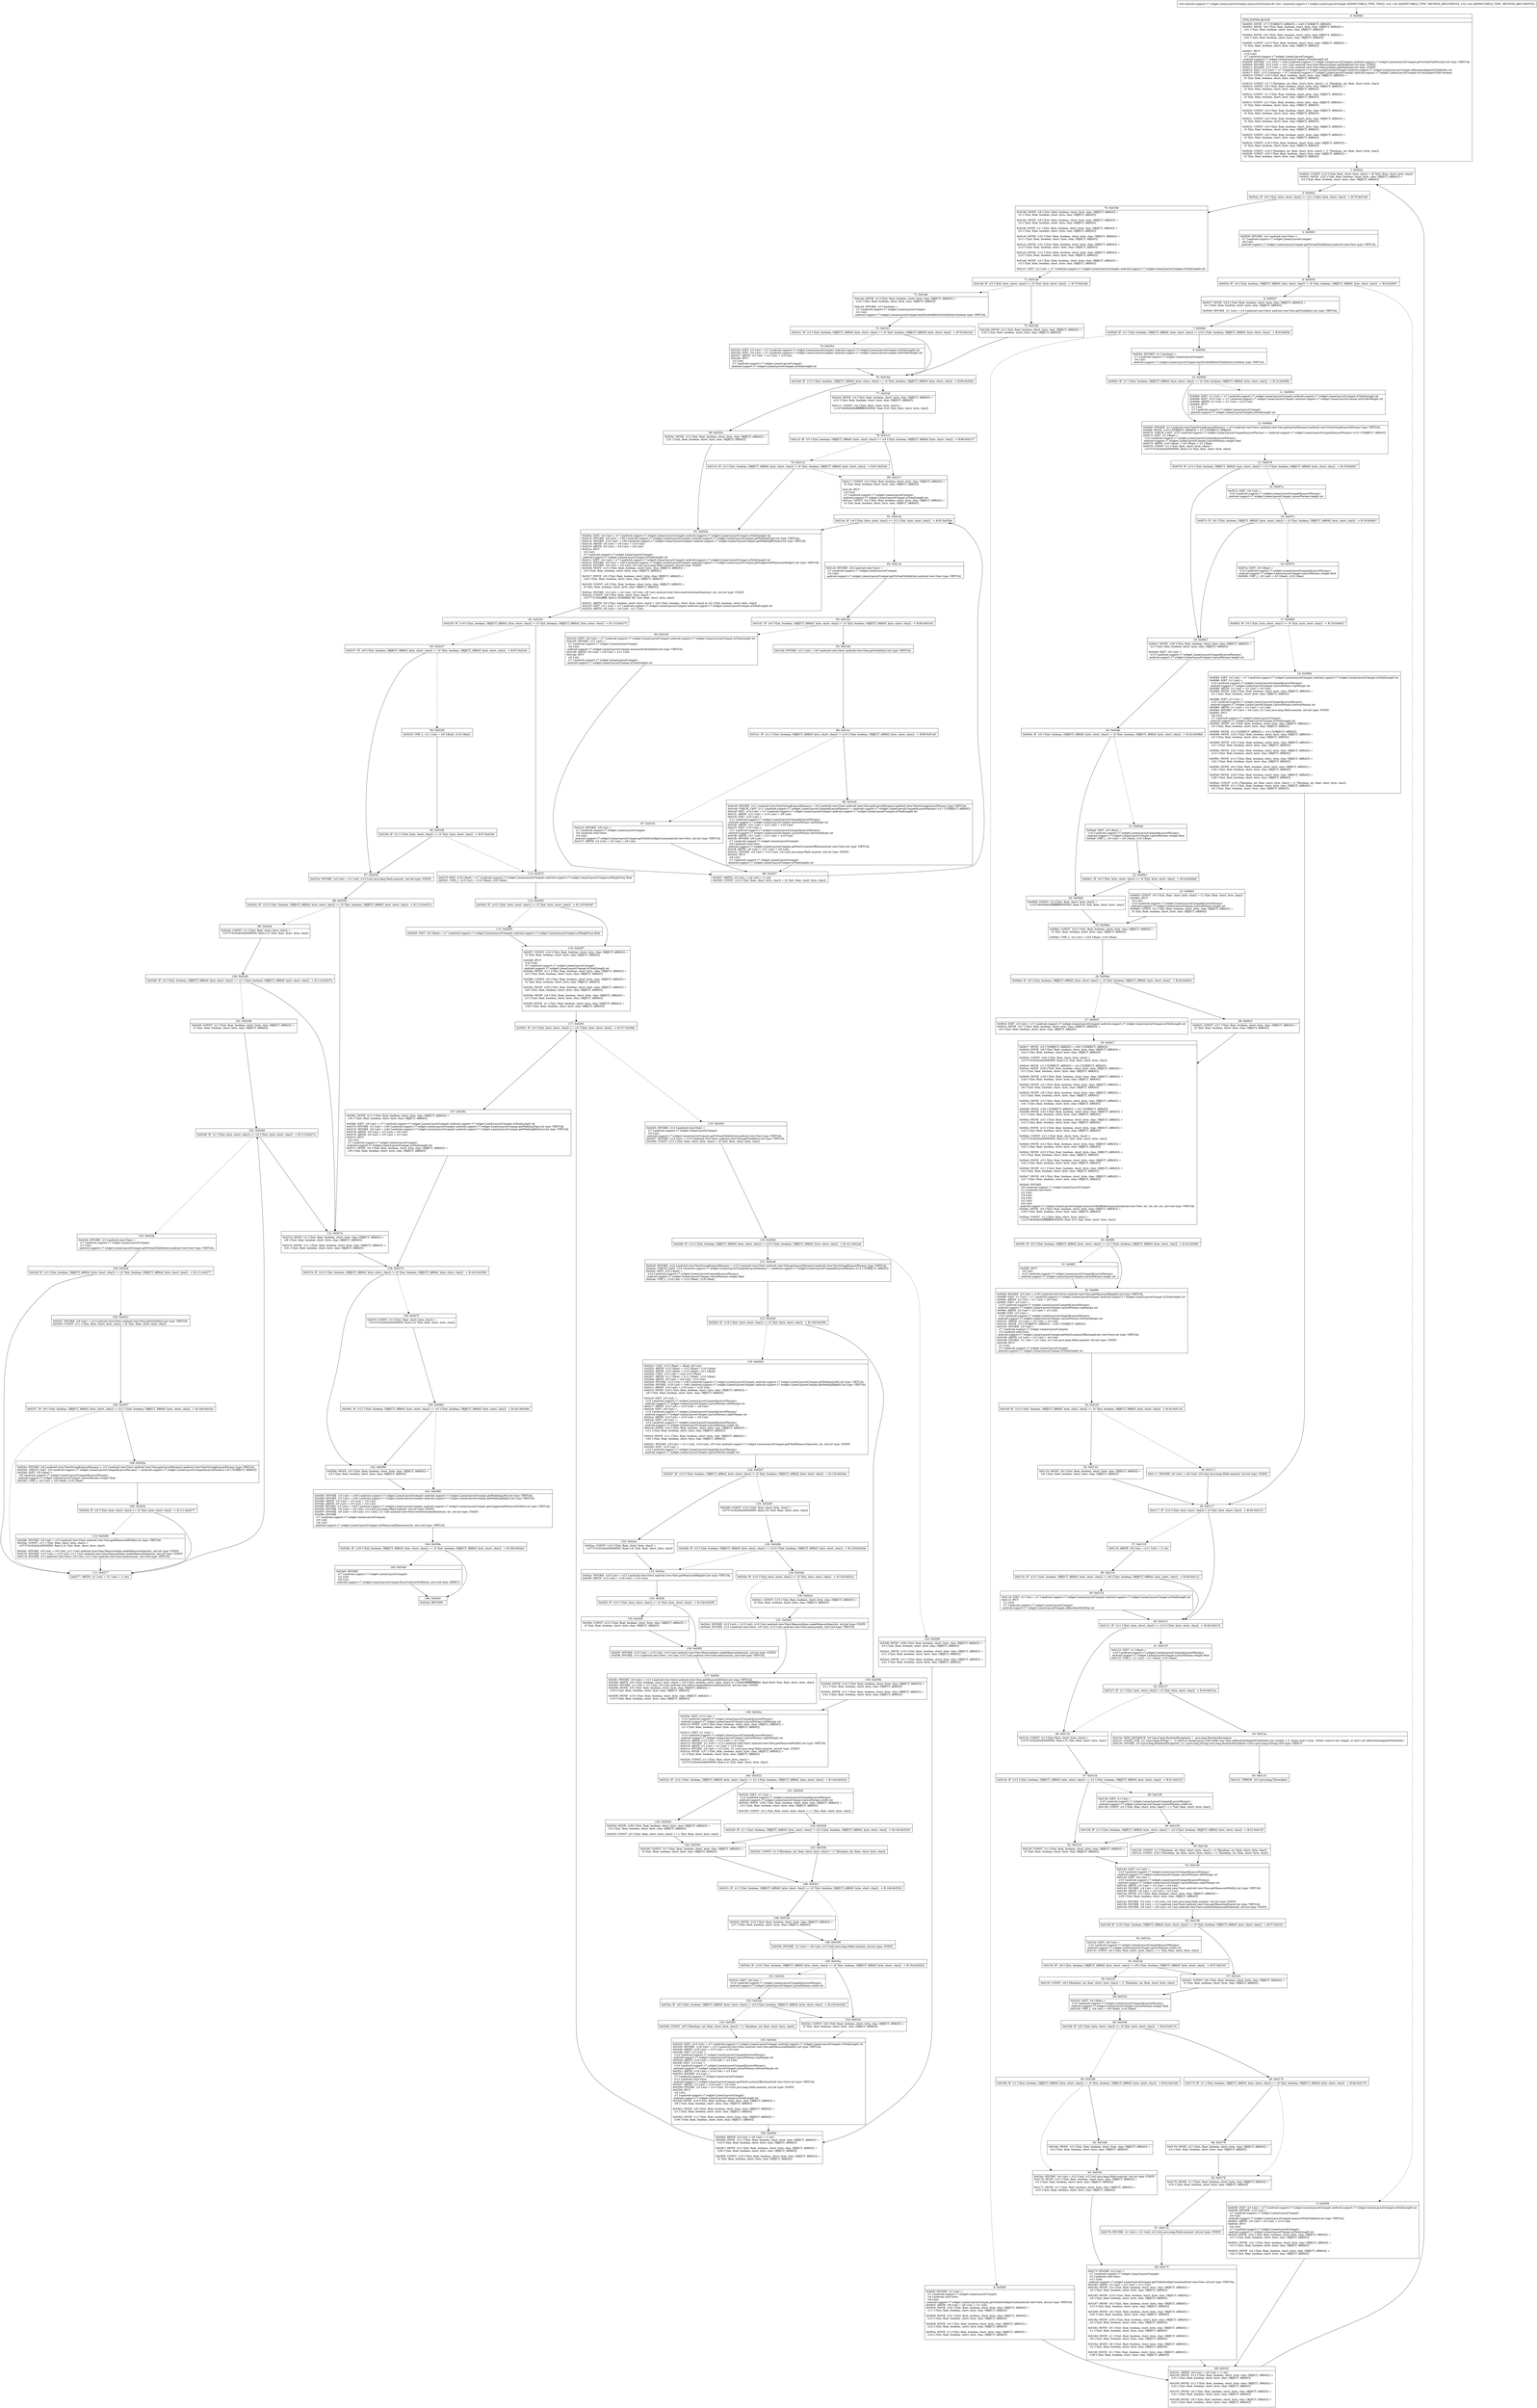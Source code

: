 digraph "CFG forandroid.support.v7.widget.LinearLayoutCompat.measureVertical(II)V" {
Node_0 [shape=record,label="{0\:\ 0x0000|MTH_ENTER_BLOCK\l|0x0000: MOVE  (r7 I:?[OBJECT, ARRAY]) = (r40 I:?[OBJECT, ARRAY]) \l0x0002: MOVE  (r8 I:?[int, float, boolean, short, byte, char, OBJECT, ARRAY]) = \l  (r41 I:?[int, float, boolean, short, byte, char, OBJECT, ARRAY])\l \l0x0004: MOVE  (r9 I:?[int, float, boolean, short, byte, char, OBJECT, ARRAY]) = \l  (r42 I:?[int, float, boolean, short, byte, char, OBJECT, ARRAY])\l \l0x0006: CONST  (r10 I:?[int, float, boolean, short, byte, char, OBJECT, ARRAY]) = \l  (0 ?[int, float, boolean, short, byte, char, OBJECT, ARRAY])\l \l0x0007: IPUT  \l  (r10 I:int)\l  (r7 I:android.support.v7.widget.LinearLayoutCompat)\l android.support.v7.widget.LinearLayoutCompat.mTotalLength int \l0x0009: INVOKE  (r11 I:int) = (r40 I:android.support.v7.widget.LinearLayoutCompat) android.support.v7.widget.LinearLayoutCompat.getVirtualChildCount():int type: VIRTUAL \l0x000d: INVOKE  (r12 I:int) = (r41 I:int) android.view.View.MeasureSpec.getMode(int):int type: STATIC \l0x0011: INVOKE  (r13 I:int) = (r42 I:int) android.view.View.MeasureSpec.getMode(int):int type: STATIC \l0x0015: IGET  (r14 I:int) = (r7 I:android.support.v7.widget.LinearLayoutCompat) android.support.v7.widget.LinearLayoutCompat.mBaselineAlignedChildIndex int \l0x0017: IGET  (r15 I:boolean) = (r7 I:android.support.v7.widget.LinearLayoutCompat) android.support.v7.widget.LinearLayoutCompat.mUseLargestChild boolean \l0x0019: CONST  (r16 I:?[int, float, boolean, short, byte, char, OBJECT, ARRAY]) = \l  (0 ?[int, float, boolean, short, byte, char, OBJECT, ARRAY])\l \l0x001b: CONST  (r17 I:?[boolean, int, float, short, byte, char]) = (1 ?[boolean, int, float, short, byte, char]) \l0x001d: CONST  (r0 I:?[int, float, boolean, short, byte, char, OBJECT, ARRAY]) = \l  (0 ?[int, float, boolean, short, byte, char, OBJECT, ARRAY])\l \l0x001e: CONST  (r1 I:?[int, float, boolean, short, byte, char, OBJECT, ARRAY]) = \l  (0 ?[int, float, boolean, short, byte, char, OBJECT, ARRAY])\l \l0x001f: CONST  (r2 I:?[int, float, boolean, short, byte, char, OBJECT, ARRAY]) = \l  (0 ?[int, float, boolean, short, byte, char, OBJECT, ARRAY])\l \l0x0020: CONST  (r3 I:?[int, float, boolean, short, byte, char, OBJECT, ARRAY]) = \l  (0 ?[int, float, boolean, short, byte, char, OBJECT, ARRAY])\l \l0x0021: CONST  (r4 I:?[int, float, boolean, short, byte, char, OBJECT, ARRAY]) = \l  (0 ?[int, float, boolean, short, byte, char, OBJECT, ARRAY])\l \l0x0022: CONST  (r5 I:?[int, float, boolean, short, byte, char, OBJECT, ARRAY]) = \l  (0 ?[int, float, boolean, short, byte, char, OBJECT, ARRAY])\l \l0x0023: CONST  (r6 I:?[int, float, boolean, short, byte, char, OBJECT, ARRAY]) = \l  (0 ?[int, float, boolean, short, byte, char, OBJECT, ARRAY])\l \l0x0024: CONST  (r18 I:?[int, float, boolean, short, byte, char, OBJECT, ARRAY]) = \l  (0 ?[int, float, boolean, short, byte, char, OBJECT, ARRAY])\l \l0x0026: CONST  (r19 I:?[boolean, int, float, short, byte, char]) = (1 ?[boolean, int, float, short, byte, char]) \l0x0028: CONST  (r20 I:?[int, float, boolean, short, byte, char, OBJECT, ARRAY]) = \l  (0 ?[int, float, boolean, short, byte, char, OBJECT, ARRAY])\l \l}"];
Node_1 [shape=record,label="{1\:\ 0x002a|0x002a: CONST  (r10 I:?[int, float, short, byte, char]) = (8 ?[int, float, short, byte, char]) \l0x002c: MOVE  (r22 I:?[int, float, boolean, short, byte, char, OBJECT, ARRAY]) = \l  (r4 I:?[int, float, boolean, short, byte, char, OBJECT, ARRAY])\l \l}"];
Node_2 [shape=record,label="{2\:\ 0x002e|0x002e: IF  (r6 I:?[int, byte, short, char]) \>= (r11 I:?[int, byte, short, char])  \-\> B:70:0x019d \l}"];
Node_3 [shape=record,label="{3\:\ 0x0030|0x0030: INVOKE  (r4 I:android.view.View) = \l  (r7 I:android.support.v7.widget.LinearLayoutCompat)\l  (r6 I:int)\l android.support.v7.widget.LinearLayoutCompat.getVirtualChildAt(int):android.view.View type: VIRTUAL \l}"];
Node_4 [shape=record,label="{4\:\ 0x0034|0x0034: IF  (r4 I:?[int, boolean, OBJECT, ARRAY, byte, short, char]) != (0 ?[int, boolean, OBJECT, ARRAY, byte, short, char])  \-\> B:6:0x0047 \l}"];
Node_5 [shape=record,label="{5\:\ 0x0036|0x0036: IGET  (r4 I:int) = (r7 I:android.support.v7.widget.LinearLayoutCompat) android.support.v7.widget.LinearLayoutCompat.mTotalLength int \l0x0038: INVOKE  (r10 I:int) = \l  (r7 I:android.support.v7.widget.LinearLayoutCompat)\l  (r6 I:int)\l android.support.v7.widget.LinearLayoutCompat.measureNullChild(int):int type: VIRTUAL \l0x003c: ARITH  (r4 I:int) = (r4 I:int) + (r10 I:int) \l0x003d: IPUT  \l  (r4 I:int)\l  (r7 I:android.support.v7.widget.LinearLayoutCompat)\l android.support.v7.widget.LinearLayoutCompat.mTotalLength int \l0x003f: MOVE  (r32 I:?[int, float, boolean, short, byte, char, OBJECT, ARRAY]) = \l  (r11 I:?[int, float, boolean, short, byte, char, OBJECT, ARRAY])\l \l0x0041: MOVE  (r31 I:?[int, float, boolean, short, byte, char, OBJECT, ARRAY]) = \l  (r13 I:?[int, float, boolean, short, byte, char, OBJECT, ARRAY])\l \l0x0043: MOVE  (r4 I:?[int, float, boolean, short, byte, char, OBJECT, ARRAY]) = \l  (r22 I:?[int, float, boolean, short, byte, char, OBJECT, ARRAY])\l \l}"];
Node_6 [shape=record,label="{6\:\ 0x0047|0x0047: MOVE  (r24 I:?[int, float, boolean, short, byte, char, OBJECT, ARRAY]) = \l  (r1 I:?[int, float, boolean, short, byte, char, OBJECT, ARRAY])\l \l0x0049: INVOKE  (r1 I:int) = (r4 I:android.view.View) android.view.View.getVisibility():int type: VIRTUAL \l}"];
Node_7 [shape=record,label="{7\:\ 0x004d|0x004d: IF  (r1 I:?[int, boolean, OBJECT, ARRAY, byte, short, char]) != (r10 I:?[int, boolean, OBJECT, ARRAY, byte, short, char])  \-\> B:9:0x005e \l}"];
Node_8 [shape=record,label="{8\:\ 0x004f|0x004f: INVOKE  (r1 I:int) = \l  (r7 I:android.support.v7.widget.LinearLayoutCompat)\l  (r4 I:android.view.View)\l  (r6 I:int)\l android.support.v7.widget.LinearLayoutCompat.getChildrenSkipCount(android.view.View, int):int type: VIRTUAL \l0x0053: ARITH  (r6 I:int) = (r6 I:int) + (r1 I:int) \l0x0054: MOVE  (r32 I:?[int, float, boolean, short, byte, char, OBJECT, ARRAY]) = \l  (r11 I:?[int, float, boolean, short, byte, char, OBJECT, ARRAY])\l \l0x0056: MOVE  (r31 I:?[int, float, boolean, short, byte, char, OBJECT, ARRAY]) = \l  (r13 I:?[int, float, boolean, short, byte, char, OBJECT, ARRAY])\l \l0x0058: MOVE  (r4 I:?[int, float, boolean, short, byte, char, OBJECT, ARRAY]) = \l  (r22 I:?[int, float, boolean, short, byte, char, OBJECT, ARRAY])\l \l0x005a: MOVE  (r1 I:?[int, float, boolean, short, byte, char, OBJECT, ARRAY]) = \l  (r24 I:?[int, float, boolean, short, byte, char, OBJECT, ARRAY])\l \l}"];
Node_9 [shape=record,label="{9\:\ 0x005e|0x005e: INVOKE  (r1 I:boolean) = \l  (r7 I:android.support.v7.widget.LinearLayoutCompat)\l  (r6 I:int)\l android.support.v7.widget.LinearLayoutCompat.hasDividerBeforeChildAt(int):boolean type: VIRTUAL \l}"];
Node_10 [shape=record,label="{10\:\ 0x0062|0x0062: IF  (r1 I:?[int, boolean, OBJECT, ARRAY, byte, short, char]) == (0 ?[int, boolean, OBJECT, ARRAY, byte, short, char])  \-\> B:12:0x006b \l}"];
Node_11 [shape=record,label="{11\:\ 0x0064|0x0064: IGET  (r1 I:int) = (r7 I:android.support.v7.widget.LinearLayoutCompat) android.support.v7.widget.LinearLayoutCompat.mTotalLength int \l0x0066: IGET  (r10 I:int) = (r7 I:android.support.v7.widget.LinearLayoutCompat) android.support.v7.widget.LinearLayoutCompat.mDividerHeight int \l0x0068: ARITH  (r1 I:int) = (r1 I:int) + (r10 I:int) \l0x0069: IPUT  \l  (r1 I:int)\l  (r7 I:android.support.v7.widget.LinearLayoutCompat)\l android.support.v7.widget.LinearLayoutCompat.mTotalLength int \l}"];
Node_12 [shape=record,label="{12\:\ 0x006b|0x006b: INVOKE  (r1 I:android.view.ViewGroup$LayoutParams) = (r4 I:android.view.View) android.view.View.getLayoutParams():android.view.ViewGroup$LayoutParams type: VIRTUAL \l0x006f: MOVE  (r10 I:?[OBJECT, ARRAY]) = (r1 I:?[OBJECT, ARRAY]) \l0x0070: CHECK_CAST  (r10 I:android.support.v7.widget.LinearLayoutCompat$LayoutParams) = (android.support.v7.widget.LinearLayoutCompat$LayoutParams) (r10 I:?[OBJECT, ARRAY]) \l0x0072: IGET  (r1 I:float) = \l  (r10 I:android.support.v7.widget.LinearLayoutCompat$LayoutParams)\l android.support.v7.widget.LinearLayoutCompat.LayoutParams.weight float \l0x0074: ARITH  (r25 I:float) = (r0 I:float) + (r1 I:float) \l0x0076: CONST  (r1 I:?[int, float, short, byte, char]) = \l  (1073741824(0x40000000, float:2.0) ?[int, float, short, byte, char])\l \l}"];
Node_13 [shape=record,label="{13\:\ 0x0078|0x0078: IF  (r13 I:?[int, boolean, OBJECT, ARRAY, byte, short, char]) != (r1 I:?[int, boolean, OBJECT, ARRAY, byte, short, char])  \-\> B:19:0x00a7 \l}"];
Node_14 [shape=record,label="{14\:\ 0x007a|0x007a: IGET  (r0 I:int) = \l  (r10 I:android.support.v7.widget.LinearLayoutCompat$LayoutParams)\l android.support.v7.widget.LinearLayoutCompat.LayoutParams.height int \l}"];
Node_15 [shape=record,label="{15\:\ 0x007c|0x007c: IF  (r0 I:?[int, boolean, OBJECT, ARRAY, byte, short, char]) != (0 ?[int, boolean, OBJECT, ARRAY, byte, short, char])  \-\> B:19:0x00a7 \l}"];
Node_16 [shape=record,label="{16\:\ 0x007e|0x007e: IGET  (r0 I:float) = \l  (r10 I:android.support.v7.widget.LinearLayoutCompat$LayoutParams)\l android.support.v7.widget.LinearLayoutCompat.LayoutParams.weight float \l0x0080: CMP_L  (r0 I:int) = (r0 I:float), (r16 I:float) \l}"];
Node_17 [shape=record,label="{17\:\ 0x0082|0x0082: IF  (r0 I:?[int, byte, short, char]) \<= (0 ?[int, byte, short, char])  \-\> B:19:0x00a7 \l}"];
Node_18 [shape=record,label="{18\:\ 0x0084|0x0084: IGET  (r0 I:int) = (r7 I:android.support.v7.widget.LinearLayoutCompat) android.support.v7.widget.LinearLayoutCompat.mTotalLength int \l0x0086: IGET  (r1 I:int) = \l  (r10 I:android.support.v7.widget.LinearLayoutCompat$LayoutParams)\l android.support.v7.widget.LinearLayoutCompat.LayoutParams.topMargin int \l0x0088: ARITH  (r1 I:int) = (r1 I:int) + (r0 I:int) \l0x0089: MOVE  (r26 I:?[int, float, boolean, short, byte, char, OBJECT, ARRAY]) = \l  (r2 I:?[int, float, boolean, short, byte, char, OBJECT, ARRAY])\l \l0x008b: IGET  (r2 I:int) = \l  (r10 I:android.support.v7.widget.LinearLayoutCompat$LayoutParams)\l android.support.v7.widget.LinearLayoutCompat.LayoutParams.bottomMargin int \l0x008d: ARITH  (r1 I:int) = (r1 I:int) + (r2 I:int) \l0x008e: INVOKE  (r0 I:int) = (r0 I:int), (r1 I:int) java.lang.Math.max(int, int):int type: STATIC \l0x0092: IPUT  \l  (r0 I:int)\l  (r7 I:android.support.v7.widget.LinearLayoutCompat)\l android.support.v7.widget.LinearLayoutCompat.mTotalLength int \l0x0094: MOVE  (r0 I:?[int, float, boolean, short, byte, char, OBJECT, ARRAY]) = \l  (r3 I:?[int, float, boolean, short, byte, char, OBJECT, ARRAY])\l \l0x0095: MOVE  (r3 I:?[OBJECT, ARRAY]) = (r4 I:?[OBJECT, ARRAY]) \l0x0096: MOVE  (r33 I:?[int, float, boolean, short, byte, char, OBJECT, ARRAY]) = \l  (r5 I:?[int, float, boolean, short, byte, char, OBJECT, ARRAY])\l \l0x0098: MOVE  (r32 I:?[int, float, boolean, short, byte, char, OBJECT, ARRAY]) = \l  (r11 I:?[int, float, boolean, short, byte, char, OBJECT, ARRAY])\l \l0x009a: MOVE  (r31 I:?[int, float, boolean, short, byte, char, OBJECT, ARRAY]) = \l  (r13 I:?[int, float, boolean, short, byte, char, OBJECT, ARRAY])\l \l0x009c: MOVE  (r13 I:?[int, float, boolean, short, byte, char, OBJECT, ARRAY]) = \l  (r22 I:?[int, float, boolean, short, byte, char, OBJECT, ARRAY])\l \l0x009e: MOVE  (r8 I:?[int, float, boolean, short, byte, char, OBJECT, ARRAY]) = \l  (r24 I:?[int, float, boolean, short, byte, char, OBJECT, ARRAY])\l \l0x00a0: MOVE  (r29 I:?[int, float, boolean, short, byte, char, OBJECT, ARRAY]) = \l  (r26 I:?[int, float, boolean, short, byte, char, OBJECT, ARRAY])\l \l0x00a2: CONST  (r18 I:?[boolean, int, float, short, byte, char]) = (1 ?[boolean, int, float, short, byte, char]) \l0x00a4: MOVE  (r11 I:?[int, float, boolean, short, byte, char, OBJECT, ARRAY]) = \l  (r6 I:?[int, float, boolean, short, byte, char, OBJECT, ARRAY])\l \l}"];
Node_19 [shape=record,label="{19\:\ 0x00a7|0x00a7: MOVE  (r26 I:?[int, float, boolean, short, byte, char, OBJECT, ARRAY]) = \l  (r2 I:?[int, float, boolean, short, byte, char, OBJECT, ARRAY])\l \l0x00a9: IGET  (r0 I:int) = \l  (r10 I:android.support.v7.widget.LinearLayoutCompat$LayoutParams)\l android.support.v7.widget.LinearLayoutCompat.LayoutParams.height int \l}"];
Node_20 [shape=record,label="{20\:\ 0x00ab|0x00ab: IF  (r0 I:?[int, boolean, OBJECT, ARRAY, byte, short, char]) != (0 ?[int, boolean, OBJECT, ARRAY, byte, short, char])  \-\> B:24:0x00b8 \l}"];
Node_21 [shape=record,label="{21\:\ 0x00ad|0x00ad: IGET  (r0 I:float) = \l  (r10 I:android.support.v7.widget.LinearLayoutCompat$LayoutParams)\l android.support.v7.widget.LinearLayoutCompat.LayoutParams.weight float \l0x00af: CMP_L  (r0 I:int) = (r0 I:float), (r16 I:float) \l}"];
Node_22 [shape=record,label="{22\:\ 0x00b1|0x00b1: IF  (r0 I:?[int, byte, short, char]) \<= (0 ?[int, byte, short, char])  \-\> B:24:0x00b8 \l}"];
Node_23 [shape=record,label="{23\:\ 0x00b3|0x00b3: CONST  (r0 I:?[int, float, short, byte, char]) = (\-2 ?[int, float, short, byte, char]) \l0x00b4: IPUT  \l  (r0 I:int)\l  (r10 I:android.support.v7.widget.LinearLayoutCompat$LayoutParams)\l android.support.v7.widget.LinearLayoutCompat.LayoutParams.height int \l0x00b6: CONST  (r2 I:?[int, float, boolean, short, byte, char, OBJECT, ARRAY]) = \l  (0 ?[int, float, boolean, short, byte, char, OBJECT, ARRAY])\l \l}"];
Node_24 [shape=record,label="{24\:\ 0x00b8|0x00b8: CONST  (r2 I:?[int, float, short, byte, char]) = \l  (\-2147483648(0xffffffff80000000, float:\-0.0) ?[int, float, short, byte, char])\l \l}"];
Node_25 [shape=record,label="{25\:\ 0x00ba|0x00ba: CONST  (r23 I:?[int, float, boolean, short, byte, char, OBJECT, ARRAY]) = \l  (0 ?[int, float, boolean, short, byte, char, OBJECT, ARRAY])\l \l0x00bc: CMP_L  (r0 I:int) = (r25 I:float), (r16 I:float) \l}"];
Node_26 [shape=record,label="{26\:\ 0x00be|0x00be: IF  (r0 I:?[int, boolean, OBJECT, ARRAY, byte, short, char]) != (0 ?[int, boolean, OBJECT, ARRAY, byte, short, char])  \-\> B:28:0x00c5 \l}"];
Node_27 [shape=record,label="{27\:\ 0x00c0|0x00c0: IGET  (r0 I:int) = (r7 I:android.support.v7.widget.LinearLayoutCompat) android.support.v7.widget.LinearLayoutCompat.mTotalLength int \l0x00c2: MOVE  (r27 I:?[int, float, boolean, short, byte, char, OBJECT, ARRAY]) = \l  (r0 I:?[int, float, boolean, short, byte, char, OBJECT, ARRAY])\l \l}"];
Node_28 [shape=record,label="{28\:\ 0x00c5|0x00c5: CONST  (r27 I:?[int, float, boolean, short, byte, char, OBJECT, ARRAY]) = \l  (0 ?[int, float, boolean, short, byte, char, OBJECT, ARRAY])\l \l}"];
Node_29 [shape=record,label="{29\:\ 0x00c7|0x00c7: MOVE  (r0 I:?[OBJECT, ARRAY]) = (r40 I:?[OBJECT, ARRAY]) \l0x00c9: MOVE  (r8 I:?[int, float, boolean, short, byte, char, OBJECT, ARRAY]) = \l  (r24 I:?[int, float, boolean, short, byte, char, OBJECT, ARRAY])\l \l0x00cb: CONST  (r24 I:?[int, float, short, byte, char]) = \l  (1073741824(0x40000000, float:2.0) ?[int, float, short, byte, char])\l \l0x00cd: MOVE  (r1 I:?[OBJECT, ARRAY]) = (r4 I:?[OBJECT, ARRAY]) \l0x00ce: MOVE  (r28 I:?[int, float, boolean, short, byte, char, OBJECT, ARRAY]) = \l  (r2 I:?[int, float, boolean, short, byte, char, OBJECT, ARRAY])\l \l0x00d0: MOVE  (r29 I:?[int, float, boolean, short, byte, char, OBJECT, ARRAY]) = \l  (r26 I:?[int, float, boolean, short, byte, char, OBJECT, ARRAY])\l \l0x00d2: MOVE  (r2 I:?[int, float, boolean, short, byte, char, OBJECT, ARRAY]) = \l  (r6 I:?[int, float, boolean, short, byte, char, OBJECT, ARRAY])\l \l0x00d3: MOVE  (r9 I:?[int, float, boolean, short, byte, char, OBJECT, ARRAY]) = \l  (r3 I:?[int, float, boolean, short, byte, char, OBJECT, ARRAY])\l \l0x00d4: MOVE  (r3 I:?[int, float, boolean, short, byte, char, OBJECT, ARRAY]) = \l  (r41 I:?[int, float, boolean, short, byte, char, OBJECT, ARRAY])\l \l0x00d6: MOVE  (r30 I:?[OBJECT, ARRAY]) = (r4 I:?[OBJECT, ARRAY]) \l0x00d8: MOVE  (r32 I:?[int, float, boolean, short, byte, char, OBJECT, ARRAY]) = \l  (r11 I:?[int, float, boolean, short, byte, char, OBJECT, ARRAY])\l \l0x00da: MOVE  (r31 I:?[int, float, boolean, short, byte, char, OBJECT, ARRAY]) = \l  (r13 I:?[int, float, boolean, short, byte, char, OBJECT, ARRAY])\l \l0x00dc: MOVE  (r13 I:?[int, float, boolean, short, byte, char, OBJECT, ARRAY]) = \l  (r22 I:?[int, float, boolean, short, byte, char, OBJECT, ARRAY])\l \l0x00de: CONST  (r11 I:?[int, float, short, byte, char]) = \l  (1073741824(0x40000000, float:2.0) ?[int, float, short, byte, char])\l \l0x00e0: MOVE  (r4 I:?[int, float, boolean, short, byte, char, OBJECT, ARRAY]) = \l  (r23 I:?[int, float, boolean, short, byte, char, OBJECT, ARRAY])\l \l0x00e2: MOVE  (r33 I:?[int, float, boolean, short, byte, char, OBJECT, ARRAY]) = \l  (r5 I:?[int, float, boolean, short, byte, char, OBJECT, ARRAY])\l \l0x00e4: MOVE  (r5 I:?[int, float, boolean, short, byte, char, OBJECT, ARRAY]) = \l  (r42 I:?[int, float, boolean, short, byte, char, OBJECT, ARRAY])\l \l0x00e6: MOVE  (r11 I:?[int, float, boolean, short, byte, char, OBJECT, ARRAY]) = \l  (r6 I:?[int, float, boolean, short, byte, char, OBJECT, ARRAY])\l \l0x00e7: MOVE  (r6 I:?[int, float, boolean, short, byte, char, OBJECT, ARRAY]) = \l  (r27 I:?[int, float, boolean, short, byte, char, OBJECT, ARRAY])\l \l0x00e9: INVOKE  \l  (r0 I:android.support.v7.widget.LinearLayoutCompat)\l  (r1 I:android.view.View)\l  (r2 I:int)\l  (r3 I:int)\l  (r4 I:int)\l  (r5 I:int)\l  (r6 I:int)\l android.support.v7.widget.LinearLayoutCompat.measureChildBeforeLayout(android.view.View, int, int, int, int, int):void type: VIRTUAL \l0x00ec: MOVE  (r0 I:?[int, float, boolean, short, byte, char, OBJECT, ARRAY]) = \l  (r28 I:?[int, float, boolean, short, byte, char, OBJECT, ARRAY])\l \l0x00ee: CONST  (r1 I:?[int, float, short, byte, char]) = \l  (\-2147483648(0xffffffff80000000, float:\-0.0) ?[int, float, short, byte, char])\l \l}"];
Node_30 [shape=record,label="{30\:\ 0x00f0|0x00f0: IF  (r0 I:?[int, boolean, OBJECT, ARRAY, byte, short, char]) == (r1 I:?[int, boolean, OBJECT, ARRAY, byte, short, char])  \-\> B:32:0x00f4 \l}"];
Node_31 [shape=record,label="{31\:\ 0x00f2|0x00f2: IPUT  \l  (r0 I:int)\l  (r10 I:android.support.v7.widget.LinearLayoutCompat$LayoutParams)\l android.support.v7.widget.LinearLayoutCompat.LayoutParams.height int \l}"];
Node_32 [shape=record,label="{32\:\ 0x00f4|0x00f4: INVOKE  (r0 I:int) = (r30 I:android.view.View) android.view.View.getMeasuredHeight():int type: VIRTUAL \l0x00f8: IGET  (r1 I:int) = (r7 I:android.support.v7.widget.LinearLayoutCompat) android.support.v7.widget.LinearLayoutCompat.mTotalLength int \l0x00fa: ARITH  (r2 I:int) = (r1 I:int) + (r0 I:int) \l0x00fc: IGET  (r3 I:int) = \l  (r10 I:android.support.v7.widget.LinearLayoutCompat$LayoutParams)\l android.support.v7.widget.LinearLayoutCompat.LayoutParams.topMargin int \l0x00fe: ARITH  (r2 I:int) = (r2 I:int) + (r3 I:int) \l0x00ff: IGET  (r3 I:int) = \l  (r10 I:android.support.v7.widget.LinearLayoutCompat$LayoutParams)\l android.support.v7.widget.LinearLayoutCompat.LayoutParams.bottomMargin int \l0x0101: ARITH  (r2 I:int) = (r2 I:int) + (r3 I:int) \l0x0102: MOVE  (r3 I:?[OBJECT, ARRAY]) = (r30 I:?[OBJECT, ARRAY]) \l0x0104: INVOKE  (r4 I:int) = \l  (r7 I:android.support.v7.widget.LinearLayoutCompat)\l  (r3 I:android.view.View)\l android.support.v7.widget.LinearLayoutCompat.getNextLocationOffset(android.view.View):int type: VIRTUAL \l0x0108: ARITH  (r2 I:int) = (r2 I:int) + (r4 I:int) \l0x0109: INVOKE  (r1 I:int) = (r1 I:int), (r2 I:int) java.lang.Math.max(int, int):int type: STATIC \l0x010d: IPUT  \l  (r1 I:int)\l  (r7 I:android.support.v7.widget.LinearLayoutCompat)\l android.support.v7.widget.LinearLayoutCompat.mTotalLength int \l}"];
Node_33 [shape=record,label="{33\:\ 0x010f|0x010f: IF  (r15 I:?[int, boolean, OBJECT, ARRAY, byte, short, char]) == (0 ?[int, boolean, OBJECT, ARRAY, byte, short, char])  \-\> B:35:0x0116 \l}"];
Node_34 [shape=record,label="{34\:\ 0x0111|0x0111: INVOKE  (r0 I:int) = (r0 I:int), (r9 I:int) java.lang.Math.max(int, int):int type: STATIC \l}"];
Node_35 [shape=record,label="{35\:\ 0x0116|0x0116: MOVE  (r0 I:?[int, float, boolean, short, byte, char, OBJECT, ARRAY]) = \l  (r9 I:?[int, float, boolean, short, byte, char, OBJECT, ARRAY])\l \l}"];
Node_36 [shape=record,label="{36\:\ 0x0117|0x0117: IF  (r14 I:?[int, byte, short, char]) \< (0 ?[int, byte, short, char])  \-\> B:40:0x0121 \l}"];
Node_37 [shape=record,label="{37\:\ 0x0119|0x0119: ARITH  (r6 I:int) = (r11 I:int) + (1 int) \l}"];
Node_38 [shape=record,label="{38\:\ 0x011b|0x011b: IF  (r14 I:?[int, boolean, OBJECT, ARRAY, byte, short, char]) != (r6 I:?[int, boolean, OBJECT, ARRAY, byte, short, char])  \-\> B:40:0x0121 \l}"];
Node_39 [shape=record,label="{39\:\ 0x011d|0x011d: IGET  (r1 I:int) = (r7 I:android.support.v7.widget.LinearLayoutCompat) android.support.v7.widget.LinearLayoutCompat.mTotalLength int \l0x011f: IPUT  \l  (r1 I:int)\l  (r7 I:android.support.v7.widget.LinearLayoutCompat)\l android.support.v7.widget.LinearLayoutCompat.mBaselineChildTop int \l}"];
Node_40 [shape=record,label="{40\:\ 0x0121|0x0121: IF  (r11 I:?[int, byte, short, char]) \>= (r14 I:?[int, byte, short, char])  \-\> B:46:0x0132 \l}"];
Node_41 [shape=record,label="{41\:\ 0x0123|0x0123: IGET  (r1 I:float) = \l  (r10 I:android.support.v7.widget.LinearLayoutCompat$LayoutParams)\l android.support.v7.widget.LinearLayoutCompat.LayoutParams.weight float \l0x0125: CMP_L  (r1 I:int) = (r1 I:float), (r16 I:float) \l}"];
Node_42 [shape=record,label="{42\:\ 0x0127|0x0127: IF  (r1 I:?[int, byte, short, char]) \> (0 ?[int, byte, short, char])  \-\> B:44:0x012a \l}"];
Node_44 [shape=record,label="{44\:\ 0x012a|0x012a: NEW_INSTANCE  (r0 I:java.lang.RuntimeException) =  java.lang.RuntimeException \l0x012c: CONST_STR  (r1 I:java.lang.String) =  \"A child of LinearLayout with index less than mBaselineAlignedChildIndex has weight \> 0, which won't work.  Either remove the weight, or don't set mBaselineAlignedChildIndex.\" \l0x012e: INVOKE  (r0 I:java.lang.RuntimeException), (r1 I:java.lang.String) java.lang.RuntimeException.\<init\>(java.lang.String):void type: DIRECT \l}"];
Node_45 [shape=record,label="{45\:\ 0x0131|0x0131: THROW  (r0 I:java.lang.Throwable) \l}"];
Node_46 [shape=record,label="{46\:\ 0x0132|0x0132: CONST  (r1 I:?[int, float, short, byte, char]) = \l  (1073741824(0x40000000, float:2.0) ?[int, float, short, byte, char])\l \l}"];
Node_47 [shape=record,label="{47\:\ 0x0134|0x0134: IF  (r12 I:?[int, boolean, OBJECT, ARRAY, byte, short, char]) == (r1 I:?[int, boolean, OBJECT, ARRAY, byte, short, char])  \-\> B:51:0x013f \l}"];
Node_48 [shape=record,label="{48\:\ 0x0136|0x0136: IGET  (r1 I:int) = \l  (r10 I:android.support.v7.widget.LinearLayoutCompat$LayoutParams)\l android.support.v7.widget.LinearLayoutCompat.LayoutParams.width int \l0x0138: CONST  (r2 I:?[int, float, short, byte, char]) = (\-1 ?[int, float, short, byte, char]) \l}"];
Node_49 [shape=record,label="{49\:\ 0x0139|0x0139: IF  (r1 I:?[int, boolean, OBJECT, ARRAY, byte, short, char]) != (r2 I:?[int, boolean, OBJECT, ARRAY, byte, short, char])  \-\> B:51:0x013f \l}"];
Node_50 [shape=record,label="{50\:\ 0x013b|0x013b: CONST  (r1 I:?[boolean, int, float, short, byte, char]) = (1 ?[boolean, int, float, short, byte, char]) \l0x013c: CONST  (r20 I:?[boolean, int, float, short, byte, char]) = (1 ?[boolean, int, float, short, byte, char]) \l}"];
Node_51 [shape=record,label="{51\:\ 0x013f|0x013f: CONST  (r1 I:?[int, float, boolean, short, byte, char, OBJECT, ARRAY]) = \l  (0 ?[int, float, boolean, short, byte, char, OBJECT, ARRAY])\l \l}"];
Node_52 [shape=record,label="{52\:\ 0x0140|0x0140: IGET  (r2 I:int) = \l  (r10 I:android.support.v7.widget.LinearLayoutCompat$LayoutParams)\l android.support.v7.widget.LinearLayoutCompat.LayoutParams.leftMargin int \l0x0142: IGET  (r4 I:int) = \l  (r10 I:android.support.v7.widget.LinearLayoutCompat$LayoutParams)\l android.support.v7.widget.LinearLayoutCompat.LayoutParams.rightMargin int \l0x0144: ARITH  (r2 I:int) = (r2 I:int) + (r4 I:int) \l0x0145: INVOKE  (r4 I:int) = (r3 I:android.view.View) android.view.View.getMeasuredWidth():int type: VIRTUAL \l0x0149: ARITH  (r4 I:int) = (r4 I:int) + (r2 I:int) \l0x014a: MOVE  (r5 I:?[int, float, boolean, short, byte, char, OBJECT, ARRAY]) = \l  (r29 I:?[int, float, boolean, short, byte, char, OBJECT, ARRAY])\l \l0x014c: INVOKE  (r5 I:int) = (r5 I:int), (r4 I:int) java.lang.Math.max(int, int):int type: STATIC \l0x0150: INVOKE  (r6 I:int) = (r3 I:android.view.View) android.view.View.getMeasuredState():int type: VIRTUAL \l0x0154: INVOKE  (r6 I:int) = (r8 I:int), (r6 I:int) android.view.View.combineMeasuredStates(int, int):int type: STATIC \l}"];
Node_53 [shape=record,label="{53\:\ 0x0158|0x0158: IF  (r19 I:?[int, boolean, OBJECT, ARRAY, byte, short, char]) == (0 ?[int, boolean, OBJECT, ARRAY, byte, short, char])  \-\> B:57:0x0161 \l}"];
Node_54 [shape=record,label="{54\:\ 0x015a|0x015a: IGET  (r8 I:int) = \l  (r10 I:android.support.v7.widget.LinearLayoutCompat$LayoutParams)\l android.support.v7.widget.LinearLayoutCompat.LayoutParams.width int \l0x015c: CONST  (r9 I:?[int, float, short, byte, char]) = (\-1 ?[int, float, short, byte, char]) \l}"];
Node_55 [shape=record,label="{55\:\ 0x015d|0x015d: IF  (r8 I:?[int, boolean, OBJECT, ARRAY, byte, short, char]) != (r9 I:?[int, boolean, OBJECT, ARRAY, byte, short, char])  \-\> B:57:0x0161 \l}"];
Node_56 [shape=record,label="{56\:\ 0x015f|0x015f: CONST  (r8 I:?[boolean, int, float, short, byte, char]) = (1 ?[boolean, int, float, short, byte, char]) \l}"];
Node_57 [shape=record,label="{57\:\ 0x0161|0x0161: CONST  (r8 I:?[int, float, boolean, short, byte, char, OBJECT, ARRAY]) = \l  (0 ?[int, float, boolean, short, byte, char, OBJECT, ARRAY])\l \l}"];
Node_58 [shape=record,label="{58\:\ 0x0162|0x0162: IGET  (r9 I:float) = \l  (r10 I:android.support.v7.widget.LinearLayoutCompat$LayoutParams)\l android.support.v7.widget.LinearLayoutCompat.LayoutParams.weight float \l0x0164: CMP_L  (r9 I:int) = (r9 I:float), (r16 I:float) \l}"];
Node_59 [shape=record,label="{59\:\ 0x0166|0x0166: IF  (r9 I:?[int, byte, short, char]) \<= (0 ?[int, byte, short, char])  \-\> B:64:0x0174 \l}"];
Node_60 [shape=record,label="{60\:\ 0x0168|0x0168: IF  (r1 I:?[int, boolean, OBJECT, ARRAY, byte, short, char]) == (0 ?[int, boolean, OBJECT, ARRAY, byte, short, char])  \-\> B:62:0x016b \l}"];
Node_62 [shape=record,label="{62\:\ 0x016b|0x016b: MOVE  (r2 I:?[int, float, boolean, short, byte, char, OBJECT, ARRAY]) = \l  (r4 I:?[int, float, boolean, short, byte, char, OBJECT, ARRAY])\l \l}"];
Node_63 [shape=record,label="{63\:\ 0x016c|0x016c: INVOKE  (r4 I:int) = (r13 I:int), (r2 I:int) java.lang.Math.max(int, int):int type: STATIC \l0x0170: MOVE  (r13 I:?[int, float, boolean, short, byte, char, OBJECT, ARRAY]) = \l  (r4 I:?[int, float, boolean, short, byte, char, OBJECT, ARRAY])\l \l0x0171: MOVE  (r1 I:?[int, float, boolean, short, byte, char, OBJECT, ARRAY]) = \l  (r33 I:?[int, float, boolean, short, byte, char, OBJECT, ARRAY])\l \l}"];
Node_64 [shape=record,label="{64\:\ 0x0174|0x0174: IF  (r1 I:?[int, boolean, OBJECT, ARRAY, byte, short, char]) == (0 ?[int, boolean, OBJECT, ARRAY, byte, short, char])  \-\> B:66:0x0179 \l}"];
Node_65 [shape=record,label="{65\:\ 0x0176|0x0176: MOVE  (r1 I:?[int, float, boolean, short, byte, char, OBJECT, ARRAY]) = \l  (r33 I:?[int, float, boolean, short, byte, char, OBJECT, ARRAY])\l \l}"];
Node_66 [shape=record,label="{66\:\ 0x0179|0x0179: MOVE  (r2 I:?[int, float, boolean, short, byte, char, OBJECT, ARRAY]) = \l  (r4 I:?[int, float, boolean, short, byte, char, OBJECT, ARRAY])\l \l}"];
Node_67 [shape=record,label="{67\:\ 0x017b|0x017b: INVOKE  (r1 I:int) = (r1 I:int), (r2 I:int) java.lang.Math.max(int, int):int type: STATIC \l}"];
Node_68 [shape=record,label="{68\:\ 0x017f|0x017f: INVOKE  (r2 I:int) = \l  (r7 I:android.support.v7.widget.LinearLayoutCompat)\l  (r3 I:android.view.View)\l  (r11 I:int)\l android.support.v7.widget.LinearLayoutCompat.getChildrenSkipCount(android.view.View, int):int type: VIRTUAL \l0x0183: ARITH  (r2 I:int) = (r2 I:int) + (r11 I:int) \l0x0184: MOVE  (r3 I:?[int, float, boolean, short, byte, char, OBJECT, ARRAY]) = \l  (r0 I:?[int, float, boolean, short, byte, char, OBJECT, ARRAY])\l \l0x0185: MOVE  (r19 I:?[int, float, boolean, short, byte, char, OBJECT, ARRAY]) = \l  (r8 I:?[int, float, boolean, short, byte, char, OBJECT, ARRAY])\l \l0x0187: MOVE  (r4 I:?[int, float, boolean, short, byte, char, OBJECT, ARRAY]) = \l  (r13 I:?[int, float, boolean, short, byte, char, OBJECT, ARRAY])\l \l0x0188: MOVE  (r0 I:?[int, float, boolean, short, byte, char, OBJECT, ARRAY]) = \l  (r25 I:?[int, float, boolean, short, byte, char, OBJECT, ARRAY])\l \l0x018a: MOVE  (r39 I:?[int, float, boolean, short, byte, char, OBJECT, ARRAY]) = \l  (r5 I:?[int, float, boolean, short, byte, char, OBJECT, ARRAY])\l \l0x018c: MOVE  (r5 I:?[int, float, boolean, short, byte, char, OBJECT, ARRAY]) = \l  (r1 I:?[int, float, boolean, short, byte, char, OBJECT, ARRAY])\l \l0x018d: MOVE  (r1 I:?[int, float, boolean, short, byte, char, OBJECT, ARRAY]) = \l  (r6 I:?[int, float, boolean, short, byte, char, OBJECT, ARRAY])\l \l0x018e: MOVE  (r6 I:?[int, float, boolean, short, byte, char, OBJECT, ARRAY]) = \l  (r2 I:?[int, float, boolean, short, byte, char, OBJECT, ARRAY])\l \l0x018f: MOVE  (r2 I:?[int, float, boolean, short, byte, char, OBJECT, ARRAY]) = \l  (r39 I:?[int, float, boolean, short, byte, char, OBJECT, ARRAY])\l \l}"];
Node_69 [shape=record,label="{69\:\ 0x0191|0x0191: ARITH  (r6 I:int) = (r6 I:int) + (1 int) \l0x0193: MOVE  (r13 I:?[int, float, boolean, short, byte, char, OBJECT, ARRAY]) = \l  (r31 I:?[int, float, boolean, short, byte, char, OBJECT, ARRAY])\l \l0x0195: MOVE  (r11 I:?[int, float, boolean, short, byte, char, OBJECT, ARRAY]) = \l  (r32 I:?[int, float, boolean, short, byte, char, OBJECT, ARRAY])\l \l0x0197: MOVE  (r8 I:?[int, float, boolean, short, byte, char, OBJECT, ARRAY]) = \l  (r41 I:?[int, float, boolean, short, byte, char, OBJECT, ARRAY])\l \l0x0199: MOVE  (r9 I:?[int, float, boolean, short, byte, char, OBJECT, ARRAY]) = \l  (r42 I:?[int, float, boolean, short, byte, char, OBJECT, ARRAY])\l \l}"];
Node_70 [shape=record,label="{70\:\ 0x019d|0x019d: MOVE  (r8 I:?[int, float, boolean, short, byte, char, OBJECT, ARRAY]) = \l  (r1 I:?[int, float, boolean, short, byte, char, OBJECT, ARRAY])\l \l0x019e: MOVE  (r9 I:?[int, float, boolean, short, byte, char, OBJECT, ARRAY]) = \l  (r3 I:?[int, float, boolean, short, byte, char, OBJECT, ARRAY])\l \l0x019f: MOVE  (r1 I:?[int, float, boolean, short, byte, char, OBJECT, ARRAY]) = \l  (r5 I:?[int, float, boolean, short, byte, char, OBJECT, ARRAY])\l \l0x01a0: MOVE  (r32 I:?[int, float, boolean, short, byte, char, OBJECT, ARRAY]) = \l  (r11 I:?[int, float, boolean, short, byte, char, OBJECT, ARRAY])\l \l0x01a2: MOVE  (r31 I:?[int, float, boolean, short, byte, char, OBJECT, ARRAY]) = \l  (r13 I:?[int, float, boolean, short, byte, char, OBJECT, ARRAY])\l \l0x01a4: MOVE  (r13 I:?[int, float, boolean, short, byte, char, OBJECT, ARRAY]) = \l  (r22 I:?[int, float, boolean, short, byte, char, OBJECT, ARRAY])\l \l0x01a6: MOVE  (r5 I:?[int, float, boolean, short, byte, char, OBJECT, ARRAY]) = \l  (r2 I:?[int, float, boolean, short, byte, char, OBJECT, ARRAY])\l \l0x01a7: IGET  (r2 I:int) = (r7 I:android.support.v7.widget.LinearLayoutCompat) android.support.v7.widget.LinearLayoutCompat.mTotalLength int \l}"];
Node_71 [shape=record,label="{71\:\ 0x01a9|0x01a9: IF  (r2 I:?[int, byte, short, char]) \<= (0 ?[int, byte, short, char])  \-\> B:75:0x01bb \l}"];
Node_72 [shape=record,label="{72\:\ 0x01ab|0x01ab: MOVE  (r2 I:?[int, float, boolean, short, byte, char, OBJECT, ARRAY]) = \l  (r32 I:?[int, float, boolean, short, byte, char, OBJECT, ARRAY])\l \l0x01ad: INVOKE  (r3 I:boolean) = \l  (r7 I:android.support.v7.widget.LinearLayoutCompat)\l  (r2 I:int)\l android.support.v7.widget.LinearLayoutCompat.hasDividerBeforeChildAt(int):boolean type: VIRTUAL \l}"];
Node_73 [shape=record,label="{73\:\ 0x01b1|0x01b1: IF  (r3 I:?[int, boolean, OBJECT, ARRAY, byte, short, char]) == (0 ?[int, boolean, OBJECT, ARRAY, byte, short, char])  \-\> B:76:0x01bd \l}"];
Node_74 [shape=record,label="{74\:\ 0x01b3|0x01b3: IGET  (r3 I:int) = (r7 I:android.support.v7.widget.LinearLayoutCompat) android.support.v7.widget.LinearLayoutCompat.mTotalLength int \l0x01b5: IGET  (r4 I:int) = (r7 I:android.support.v7.widget.LinearLayoutCompat) android.support.v7.widget.LinearLayoutCompat.mDividerHeight int \l0x01b7: ARITH  (r3 I:int) = (r3 I:int) + (r4 I:int) \l0x01b8: IPUT  \l  (r3 I:int)\l  (r7 I:android.support.v7.widget.LinearLayoutCompat)\l android.support.v7.widget.LinearLayoutCompat.mTotalLength int \l}"];
Node_75 [shape=record,label="{75\:\ 0x01bb|0x01bb: MOVE  (r2 I:?[int, float, boolean, short, byte, char, OBJECT, ARRAY]) = \l  (r32 I:?[int, float, boolean, short, byte, char, OBJECT, ARRAY])\l \l}"];
Node_76 [shape=record,label="{76\:\ 0x01bd|0x01bd: IF  (r15 I:?[int, boolean, OBJECT, ARRAY, byte, short, char]) == (0 ?[int, boolean, OBJECT, ARRAY, byte, short, char])  \-\> B:90:0x020c \l}"];
Node_77 [shape=record,label="{77\:\ 0x01bf|0x01bf: MOVE  (r3 I:?[int, float, boolean, short, byte, char, OBJECT, ARRAY]) = \l  (r31 I:?[int, float, boolean, short, byte, char, OBJECT, ARRAY])\l \l0x01c1: CONST  (r4 I:?[int, float, short, byte, char]) = \l  (\-2147483648(0xffffffff80000000, float:\-0.0) ?[int, float, short, byte, char])\l \l}"];
Node_78 [shape=record,label="{78\:\ 0x01c3|0x01c3: IF  (r3 I:?[int, boolean, OBJECT, ARRAY, byte, short, char]) == (r4 I:?[int, boolean, OBJECT, ARRAY, byte, short, char])  \-\> B:80:0x01c7 \l}"];
Node_79 [shape=record,label="{79\:\ 0x01c5|0x01c5: IF  (r3 I:?[int, boolean, OBJECT, ARRAY, byte, short, char]) != (0 ?[int, boolean, OBJECT, ARRAY, byte, short, char])  \-\> B:91:0x020e \l}"];
Node_80 [shape=record,label="{80\:\ 0x01c7|0x01c7: CONST  (r4 I:?[int, float, boolean, short, byte, char, OBJECT, ARRAY]) = \l  (0 ?[int, float, boolean, short, byte, char, OBJECT, ARRAY])\l \l0x01c8: IPUT  \l  (r4 I:int)\l  (r7 I:android.support.v7.widget.LinearLayoutCompat)\l android.support.v7.widget.LinearLayoutCompat.mTotalLength int \l0x01ca: CONST  (r4 I:?[int, float, boolean, short, byte, char, OBJECT, ARRAY]) = \l  (0 ?[int, float, boolean, short, byte, char, OBJECT, ARRAY])\l \l}"];
Node_81 [shape=record,label="{81\:\ 0x01cb|0x01cb: IF  (r4 I:?[int, byte, short, char]) \>= (r2 I:?[int, byte, short, char])  \-\> B:91:0x020e \l}"];
Node_82 [shape=record,label="{82\:\ 0x01cd|0x01cd: INVOKE  (r6 I:android.view.View) = \l  (r7 I:android.support.v7.widget.LinearLayoutCompat)\l  (r4 I:int)\l android.support.v7.widget.LinearLayoutCompat.getVirtualChildAt(int):android.view.View type: VIRTUAL \l}"];
Node_83 [shape=record,label="{83\:\ 0x01d1|0x01d1: IF  (r6 I:?[int, boolean, OBJECT, ARRAY, byte, short, char]) != (0 ?[int, boolean, OBJECT, ARRAY, byte, short, char])  \-\> B:85:0x01dd \l}"];
Node_84 [shape=record,label="{84\:\ 0x01d3|0x01d3: IGET  (r6 I:int) = (r7 I:android.support.v7.widget.LinearLayoutCompat) android.support.v7.widget.LinearLayoutCompat.mTotalLength int \l0x01d5: INVOKE  (r11 I:int) = \l  (r7 I:android.support.v7.widget.LinearLayoutCompat)\l  (r4 I:int)\l android.support.v7.widget.LinearLayoutCompat.measureNullChild(int):int type: VIRTUAL \l0x01d9: ARITH  (r6 I:int) = (r6 I:int) + (r11 I:int) \l0x01da: IPUT  \l  (r6 I:int)\l  (r7 I:android.support.v7.widget.LinearLayoutCompat)\l android.support.v7.widget.LinearLayoutCompat.mTotalLength int \l}"];
Node_85 [shape=record,label="{85\:\ 0x01dd|0x01dd: INVOKE  (r11 I:int) = (r6 I:android.view.View) android.view.View.getVisibility():int type: VIRTUAL \l}"];
Node_86 [shape=record,label="{86\:\ 0x01e1|0x01e1: IF  (r11 I:?[int, boolean, OBJECT, ARRAY, byte, short, char]) != (r10 I:?[int, boolean, OBJECT, ARRAY, byte, short, char])  \-\> B:88:0x01e9 \l}"];
Node_87 [shape=record,label="{87\:\ 0x01e3|0x01e3: INVOKE  (r6 I:int) = \l  (r7 I:android.support.v7.widget.LinearLayoutCompat)\l  (r6 I:android.view.View)\l  (r4 I:int)\l android.support.v7.widget.LinearLayoutCompat.getChildrenSkipCount(android.view.View, int):int type: VIRTUAL \l0x01e7: ARITH  (r4 I:int) = (r4 I:int) + (r6 I:int) \l}"];
Node_88 [shape=record,label="{88\:\ 0x01e9|0x01e9: INVOKE  (r11 I:android.view.ViewGroup$LayoutParams) = (r6 I:android.view.View) android.view.View.getLayoutParams():android.view.ViewGroup$LayoutParams type: VIRTUAL \l0x01ed: CHECK_CAST  (r11 I:android.support.v7.widget.LinearLayoutCompat$LayoutParams) = (android.support.v7.widget.LinearLayoutCompat$LayoutParams) (r11 I:?[OBJECT, ARRAY]) \l0x01ef: IGET  (r14 I:int) = (r7 I:android.support.v7.widget.LinearLayoutCompat) android.support.v7.widget.LinearLayoutCompat.mTotalLength int \l0x01f1: ARITH  (r21 I:int) = (r14 I:int) + (r9 I:int) \l0x01f3: IGET  (r10 I:int) = \l  (r11 I:android.support.v7.widget.LinearLayoutCompat$LayoutParams)\l android.support.v7.widget.LinearLayoutCompat.LayoutParams.topMargin int \l0x01f5: ARITH  (r21 I:int) = (r21 I:int) + (r10 I:int) \l0x01f7: IGET  (r10 I:int) = \l  (r11 I:android.support.v7.widget.LinearLayoutCompat$LayoutParams)\l android.support.v7.widget.LinearLayoutCompat.LayoutParams.bottomMargin int \l0x01f9: ARITH  (r21 I:int) = (r21 I:int) + (r10 I:int) \l0x01fb: INVOKE  (r6 I:int) = \l  (r7 I:android.support.v7.widget.LinearLayoutCompat)\l  (r6 I:android.view.View)\l android.support.v7.widget.LinearLayoutCompat.getNextLocationOffset(android.view.View):int type: VIRTUAL \l0x01ff: ARITH  (r6 I:int) = (r21 I:int) + (r6 I:int) \l0x0201: INVOKE  (r6 I:int) = (r14 I:int), (r6 I:int) java.lang.Math.max(int, int):int type: STATIC \l0x0205: IPUT  \l  (r6 I:int)\l  (r7 I:android.support.v7.widget.LinearLayoutCompat)\l android.support.v7.widget.LinearLayoutCompat.mTotalLength int \l}"];
Node_89 [shape=record,label="{89\:\ 0x0207|0x0207: ARITH  (r4 I:int) = (r4 I:int) + (1 int) \l0x0209: CONST  (r10 I:?[int, float, short, byte, char]) = (8 ?[int, float, short, byte, char]) \l}"];
Node_90 [shape=record,label="{90\:\ 0x020c|0x020c: MOVE  (r3 I:?[int, float, boolean, short, byte, char, OBJECT, ARRAY]) = \l  (r31 I:?[int, float, boolean, short, byte, char, OBJECT, ARRAY])\l \l}"];
Node_91 [shape=record,label="{91\:\ 0x020e|0x020e: IGET  (r4 I:int) = (r7 I:android.support.v7.widget.LinearLayoutCompat) android.support.v7.widget.LinearLayoutCompat.mTotalLength int \l0x0210: INVOKE  (r6 I:int) = (r40 I:android.support.v7.widget.LinearLayoutCompat) android.support.v7.widget.LinearLayoutCompat.getPaddingTop():int type: VIRTUAL \l0x0214: INVOKE  (r10 I:int) = (r40 I:android.support.v7.widget.LinearLayoutCompat) android.support.v7.widget.LinearLayoutCompat.getPaddingBottom():int type: VIRTUAL \l0x0218: ARITH  (r6 I:int) = (r6 I:int) + (r10 I:int) \l0x0219: ARITH  (r4 I:int) = (r4 I:int) + (r6 I:int) \l0x021a: IPUT  \l  (r4 I:int)\l  (r7 I:android.support.v7.widget.LinearLayoutCompat)\l android.support.v7.widget.LinearLayoutCompat.mTotalLength int \l0x021c: IGET  (r4 I:int) = (r7 I:android.support.v7.widget.LinearLayoutCompat) android.support.v7.widget.LinearLayoutCompat.mTotalLength int \l0x021e: INVOKE  (r6 I:int) = (r40 I:android.support.v7.widget.LinearLayoutCompat) android.support.v7.widget.LinearLayoutCompat.getSuggestedMinimumHeight():int type: VIRTUAL \l0x0222: INVOKE  (r4 I:int) = (r4 I:int), (r6 I:int) java.lang.Math.max(int, int):int type: STATIC \l0x0226: MOVE  (r10 I:?[int, float, boolean, short, byte, char, OBJECT, ARRAY]) = \l  (r9 I:?[int, float, boolean, short, byte, char, OBJECT, ARRAY])\l \l0x0227: MOVE  (r6 I:?[int, float, boolean, short, byte, char, OBJECT, ARRAY]) = \l  (r42 I:?[int, float, boolean, short, byte, char, OBJECT, ARRAY])\l \l0x0229: CONST  (r9 I:?[int, float, boolean, short, byte, char, OBJECT, ARRAY]) = \l  (0 ?[int, float, boolean, short, byte, char, OBJECT, ARRAY])\l \l0x022a: INVOKE  (r4 I:int) = (r4 I:int), (r6 I:int), (r9 I:int) android.view.View.resolveSizeAndState(int, int, int):int type: STATIC \l0x022e: CONST  (r9 I:?[int, float, short, byte, char]) = \l  (16777215(0xffffff, float:2.3509886E\-38) ?[int, float, short, byte, char])\l \l0x0231: ARITH  (r9 I:?[int, boolean, short, byte, char]) = (r9 I:?[int, boolean, short, byte, char]) & (r4 I:?[int, boolean, short, byte, char]) \l0x0232: IGET  (r11 I:int) = (r7 I:android.support.v7.widget.LinearLayoutCompat) android.support.v7.widget.LinearLayoutCompat.mTotalLength int \l0x0234: ARITH  (r9 I:int) = (r9 I:int) \- (r11 I:int) \l}"];
Node_92 [shape=record,label="{92\:\ 0x0235|0x0235: IF  (r18 I:?[int, boolean, OBJECT, ARRAY, byte, short, char]) != (0 ?[int, boolean, OBJECT, ARRAY, byte, short, char])  \-\> B:113:0x027f \l}"];
Node_93 [shape=record,label="{93\:\ 0x0237|0x0237: IF  (r9 I:?[int, boolean, OBJECT, ARRAY, byte, short, char]) == (0 ?[int, boolean, OBJECT, ARRAY, byte, short, char])  \-\> B:97:0x023e \l}"];
Node_94 [shape=record,label="{94\:\ 0x0239|0x0239: CMP_L  (r11 I:int) = (r0 I:float), (r16 I:float) \l}"];
Node_95 [shape=record,label="{95\:\ 0x023b|0x023b: IF  (r11 I:?[int, byte, short, char]) \<= (0 ?[int, byte, short, char])  \-\> B:97:0x023e \l}"];
Node_97 [shape=record,label="{97\:\ 0x023e|0x023e: INVOKE  (r0 I:int) = (r1 I:int), (r13 I:int) java.lang.Math.max(int, int):int type: STATIC \l}"];
Node_98 [shape=record,label="{98\:\ 0x0242|0x0242: IF  (r15 I:?[int, boolean, OBJECT, ARRAY, byte, short, char]) == (0 ?[int, boolean, OBJECT, ARRAY, byte, short, char])  \-\> B:112:0x027a \l}"];
Node_99 [shape=record,label="{99\:\ 0x0244|0x0244: CONST  (r1 I:?[int, float, short, byte, char]) = \l  (1073741824(0x40000000, float:2.0) ?[int, float, short, byte, char])\l \l}"];
Node_100 [shape=record,label="{100\:\ 0x0246|0x0246: IF  (r3 I:?[int, boolean, OBJECT, ARRAY, byte, short, char]) == (r1 I:?[int, boolean, OBJECT, ARRAY, byte, short, char])  \-\> B:112:0x027a \l}"];
Node_101 [shape=record,label="{101\:\ 0x0248|0x0248: CONST  (r1 I:?[int, float, boolean, short, byte, char, OBJECT, ARRAY]) = \l  (0 ?[int, float, boolean, short, byte, char, OBJECT, ARRAY])\l \l}"];
Node_102 [shape=record,label="{102\:\ 0x0249|0x0249: IF  (r1 I:?[int, byte, short, char]) \>= (r2 I:?[int, byte, short, char])  \-\> B:112:0x027a \l}"];
Node_103 [shape=record,label="{103\:\ 0x024b|0x024b: INVOKE  (r3 I:android.view.View) = \l  (r7 I:android.support.v7.widget.LinearLayoutCompat)\l  (r1 I:int)\l android.support.v7.widget.LinearLayoutCompat.getVirtualChildAt(int):android.view.View type: VIRTUAL \l}"];
Node_104 [shape=record,label="{104\:\ 0x024f|0x024f: IF  (r3 I:?[int, boolean, OBJECT, ARRAY, byte, short, char]) == (0 ?[int, boolean, OBJECT, ARRAY, byte, short, char])  \-\> B:111:0x0277 \l}"];
Node_105 [shape=record,label="{105\:\ 0x0251|0x0251: INVOKE  (r9 I:int) = (r3 I:android.view.View) android.view.View.getVisibility():int type: VIRTUAL \l0x0255: CONST  (r11 I:?[int, float, short, byte, char]) = (8 ?[int, float, short, byte, char]) \l}"];
Node_106 [shape=record,label="{106\:\ 0x0257|0x0257: IF  (r9 I:?[int, boolean, OBJECT, ARRAY, byte, short, char]) != (r11 I:?[int, boolean, OBJECT, ARRAY, byte, short, char])  \-\> B:108:0x025a \l}"];
Node_108 [shape=record,label="{108\:\ 0x025a|0x025a: INVOKE  (r9 I:android.view.ViewGroup$LayoutParams) = (r3 I:android.view.View) android.view.View.getLayoutParams():android.view.ViewGroup$LayoutParams type: VIRTUAL \l0x025e: CHECK_CAST  (r9 I:android.support.v7.widget.LinearLayoutCompat$LayoutParams) = (android.support.v7.widget.LinearLayoutCompat$LayoutParams) (r9 I:?[OBJECT, ARRAY]) \l0x0260: IGET  (r9 I:float) = \l  (r9 I:android.support.v7.widget.LinearLayoutCompat$LayoutParams)\l android.support.v7.widget.LinearLayoutCompat.LayoutParams.weight float \l0x0262: CMP_L  (r9 I:int) = (r9 I:float), (r16 I:float) \l}"];
Node_109 [shape=record,label="{109\:\ 0x0264|0x0264: IF  (r9 I:?[int, byte, short, char]) \<= (0 ?[int, byte, short, char])  \-\> B:111:0x0277 \l}"];
Node_110 [shape=record,label="{110\:\ 0x0266|0x0266: INVOKE  (r9 I:int) = (r3 I:android.view.View) android.view.View.getMeasuredWidth():int type: VIRTUAL \l0x026a: CONST  (r11 I:?[int, float, short, byte, char]) = \l  (1073741824(0x40000000, float:2.0) ?[int, float, short, byte, char])\l \l0x026c: INVOKE  (r9 I:int) = (r9 I:int), (r11 I:int) android.view.View.MeasureSpec.makeMeasureSpec(int, int):int type: STATIC \l0x0270: INVOKE  (r13 I:int) = (r10 I:int), (r11 I:int) android.view.View.MeasureSpec.makeMeasureSpec(int, int):int type: STATIC \l0x0274: INVOKE  (r3 I:android.view.View), (r9 I:int), (r13 I:int) android.view.View.measure(int, int):void type: VIRTUAL \l}"];
Node_111 [shape=record,label="{111\:\ 0x0277|0x0277: ARITH  (r1 I:int) = (r1 I:int) + (1 int) \l}"];
Node_112 [shape=record,label="{112\:\ 0x027a|0x027a: MOVE  (r1 I:?[int, float, boolean, short, byte, char, OBJECT, ARRAY]) = \l  (r8 I:?[int, float, boolean, short, byte, char, OBJECT, ARRAY])\l \l0x027b: MOVE  (r11 I:?[int, float, boolean, short, byte, char, OBJECT, ARRAY]) = \l  (r41 I:?[int, float, boolean, short, byte, char, OBJECT, ARRAY])\l \l}"];
Node_113 [shape=record,label="{113\:\ 0x027f|0x027f: IGET  (r10 I:float) = (r7 I:android.support.v7.widget.LinearLayoutCompat) android.support.v7.widget.LinearLayoutCompat.mWeightSum float \l0x0281: CMP_L  (r10 I:int) = (r10 I:float), (r16 I:float) \l}"];
Node_114 [shape=record,label="{114\:\ 0x0283|0x0283: IF  (r10 I:?[int, byte, short, char]) \<= (0 ?[int, byte, short, char])  \-\> B:116:0x0287 \l}"];
Node_115 [shape=record,label="{115\:\ 0x0285|0x0285: IGET  (r0 I:float) = (r7 I:android.support.v7.widget.LinearLayoutCompat) android.support.v7.widget.LinearLayoutCompat.mWeightSum float \l}"];
Node_116 [shape=record,label="{116\:\ 0x0287|0x0287: CONST  (r10 I:?[int, float, boolean, short, byte, char, OBJECT, ARRAY]) = \l  (0 ?[int, float, boolean, short, byte, char, OBJECT, ARRAY])\l \l0x0288: IPUT  \l  (r10 I:int)\l  (r7 I:android.support.v7.widget.LinearLayoutCompat)\l android.support.v7.widget.LinearLayoutCompat.mTotalLength int \l0x028a: MOVE  (r11 I:?[int, float, boolean, short, byte, char, OBJECT, ARRAY]) = \l  (r0 I:?[int, float, boolean, short, byte, char, OBJECT, ARRAY])\l \l0x028b: CONST  (r0 I:?[int, float, boolean, short, byte, char, OBJECT, ARRAY]) = \l  (0 ?[int, float, boolean, short, byte, char, OBJECT, ARRAY])\l \l0x028c: MOVE  (r39 I:?[int, float, boolean, short, byte, char, OBJECT, ARRAY]) = \l  (r8 I:?[int, float, boolean, short, byte, char, OBJECT, ARRAY])\l \l0x028e: MOVE  (r8 I:?[int, float, boolean, short, byte, char, OBJECT, ARRAY]) = \l  (r1 I:?[int, float, boolean, short, byte, char, OBJECT, ARRAY])\l \l0x028f: MOVE  (r1 I:?[int, float, boolean, short, byte, char, OBJECT, ARRAY]) = \l  (r39 I:?[int, float, boolean, short, byte, char, OBJECT, ARRAY])\l \l}"];
Node_117 [shape=record,label="{117\:\ 0x0291|0x0291: IF  (r0 I:?[int, byte, short, char]) \>= (r2 I:?[int, byte, short, char])  \-\> B:157:0x036c \l}"];
Node_118 [shape=record,label="{118\:\ 0x0293|0x0293: INVOKE  (r13 I:android.view.View) = \l  (r7 I:android.support.v7.widget.LinearLayoutCompat)\l  (r0 I:int)\l android.support.v7.widget.LinearLayoutCompat.getVirtualChildAt(int):android.view.View type: VIRTUAL \l0x0297: INVOKE  (r14 I:int) = (r13 I:android.view.View) android.view.View.getVisibility():int type: VIRTUAL \l0x029b: CONST  (r15 I:?[int, float, short, byte, char]) = (8 ?[int, float, short, byte, char]) \l}"];
Node_119 [shape=record,label="{119\:\ 0x029d|0x029d: IF  (r14 I:?[int, boolean, OBJECT, ARRAY, byte, short, char]) != (r15 I:?[int, boolean, OBJECT, ARRAY, byte, short, char])  \-\> B:121:0x02a6 \l}"];
Node_120 [shape=record,label="{120\:\ 0x029f|0x029f: MOVE  (r38 I:?[int, float, boolean, short, byte, char, OBJECT, ARRAY]) = \l  (r3 I:?[int, float, boolean, short, byte, char, OBJECT, ARRAY])\l \l0x02a1: MOVE  (r10 I:?[int, float, boolean, short, byte, char, OBJECT, ARRAY]) = \l  (r11 I:?[int, float, boolean, short, byte, char, OBJECT, ARRAY])\l \l0x02a2: MOVE  (r11 I:?[int, float, boolean, short, byte, char, OBJECT, ARRAY]) = \l  (r41 I:?[int, float, boolean, short, byte, char, OBJECT, ARRAY])\l \l}"];
Node_121 [shape=record,label="{121\:\ 0x02a6|0x02a6: INVOKE  (r14 I:android.view.ViewGroup$LayoutParams) = (r13 I:android.view.View) android.view.View.getLayoutParams():android.view.ViewGroup$LayoutParams type: VIRTUAL \l0x02aa: CHECK_CAST  (r14 I:android.support.v7.widget.LinearLayoutCompat$LayoutParams) = (android.support.v7.widget.LinearLayoutCompat$LayoutParams) (r14 I:?[OBJECT, ARRAY]) \l0x02ac: IGET  (r10 I:float) = \l  (r14 I:android.support.v7.widget.LinearLayoutCompat$LayoutParams)\l android.support.v7.widget.LinearLayoutCompat.LayoutParams.weight float \l0x02ae: CMP_L  (r18 I:int) = (r10 I:float), (r16 I:float) \l}"];
Node_122 [shape=record,label="{122\:\ 0x02b0|0x02b0: IF  (r18 I:?[int, byte, short, char]) \<= (0 ?[int, byte, short, char])  \-\> B:138:0x030b \l}"];
Node_123 [shape=record,label="{123\:\ 0x02b2|0x02b2: CAST  (r15 I:float) = (float) (r9 I:int) \l0x02b3: ARITH  (r15 I:float) = (r15 I:float) * (r10 I:float) \l0x02b5: ARITH  (r15 I:float) = (r15 I:float) \/ (r11 I:float) \l0x02b6: CAST  (r15 I:int) = (int) (r15 I:float) \l0x02b7: ARITH  (r11 I:float) = (r11 I:float) \- (r10 I:float) \l0x02b8: ARITH  (r9 I:int) = (r9 I:int) \- (r15 I:int) \l0x02b9: INVOKE  (r10 I:int) = (r40 I:android.support.v7.widget.LinearLayoutCompat) android.support.v7.widget.LinearLayoutCompat.getPaddingLeft():int type: VIRTUAL \l0x02bd: INVOKE  (r18 I:int) = (r40 I:android.support.v7.widget.LinearLayoutCompat) android.support.v7.widget.LinearLayoutCompat.getPaddingRight():int type: VIRTUAL \l0x02c1: ARITH  (r10 I:int) = (r10 I:int) + (r18 I:int) \l0x02c3: MOVE  (r34 I:?[int, float, boolean, short, byte, char, OBJECT, ARRAY]) = \l  (r9 I:?[int, float, boolean, short, byte, char, OBJECT, ARRAY])\l \l0x02c5: IGET  (r9 I:int) = \l  (r14 I:android.support.v7.widget.LinearLayoutCompat$LayoutParams)\l android.support.v7.widget.LinearLayoutCompat.LayoutParams.leftMargin int \l0x02c7: ARITH  (r10 I:int) = (r10 I:int) + (r9 I:int) \l0x02c8: IGET  (r9 I:int) = \l  (r14 I:android.support.v7.widget.LinearLayoutCompat$LayoutParams)\l android.support.v7.widget.LinearLayoutCompat.LayoutParams.rightMargin int \l0x02ca: ARITH  (r10 I:int) = (r10 I:int) + (r9 I:int) \l0x02cb: IGET  (r9 I:int) = \l  (r14 I:android.support.v7.widget.LinearLayoutCompat$LayoutParams)\l android.support.v7.widget.LinearLayoutCompat.LayoutParams.width int \l0x02cd: MOVE  (r35 I:?[int, float, boolean, short, byte, char, OBJECT, ARRAY]) = \l  (r11 I:?[int, float, boolean, short, byte, char, OBJECT, ARRAY])\l \l0x02cf: MOVE  (r11 I:?[int, float, boolean, short, byte, char, OBJECT, ARRAY]) = \l  (r41 I:?[int, float, boolean, short, byte, char, OBJECT, ARRAY])\l \l0x02d1: INVOKE  (r9 I:int) = (r11 I:int), (r10 I:int), (r9 I:int) android.support.v7.widget.LinearLayoutCompat.getChildMeasureSpec(int, int, int):int type: STATIC \l0x02d5: IGET  (r10 I:int) = \l  (r14 I:android.support.v7.widget.LinearLayoutCompat$LayoutParams)\l android.support.v7.widget.LinearLayoutCompat.LayoutParams.height int \l}"];
Node_124 [shape=record,label="{124\:\ 0x02d7|0x02d7: IF  (r10 I:?[int, boolean, OBJECT, ARRAY, byte, short, char]) != (0 ?[int, boolean, OBJECT, ARRAY, byte, short, char])  \-\> B:132:0x02ea \l}"];
Node_125 [shape=record,label="{125\:\ 0x02d9|0x02d9: CONST  (r10 I:?[int, float, short, byte, char]) = \l  (1073741824(0x40000000, float:2.0) ?[int, float, short, byte, char])\l \l}"];
Node_126 [shape=record,label="{126\:\ 0x02db|0x02db: IF  (r3 I:?[int, boolean, OBJECT, ARRAY, byte, short, char]) == (r10 I:?[int, boolean, OBJECT, ARRAY, byte, short, char])  \-\> B:128:0x02de \l}"];
Node_128 [shape=record,label="{128\:\ 0x02de|0x02de: IF  (r15 I:?[int, byte, short, char]) \<= (0 ?[int, byte, short, char])  \-\> B:130:0x02e1 \l}"];
Node_130 [shape=record,label="{130\:\ 0x02e1|0x02e1: CONST  (r15 I:?[int, float, boolean, short, byte, char, OBJECT, ARRAY]) = \l  (0 ?[int, float, boolean, short, byte, char, OBJECT, ARRAY])\l \l}"];
Node_131 [shape=record,label="{131\:\ 0x02e2|0x02e2: INVOKE  (r15 I:int) = (r15 I:int), (r10 I:int) android.view.View.MeasureSpec.makeMeasureSpec(int, int):int type: STATIC \l0x02e6: INVOKE  (r13 I:android.view.View), (r9 I:int), (r15 I:int) android.view.View.measure(int, int):void type: VIRTUAL \l}"];
Node_132 [shape=record,label="{132\:\ 0x02ea|0x02ea: CONST  (r10 I:?[int, float, short, byte, char]) = \l  (1073741824(0x40000000, float:2.0) ?[int, float, short, byte, char])\l \l}"];
Node_133 [shape=record,label="{133\:\ 0x02ec|0x02ec: INVOKE  (r18 I:int) = (r13 I:android.view.View) android.view.View.getMeasuredHeight():int type: VIRTUAL \l0x02f0: ARITH  (r15 I:int) = (r18 I:int) + (r15 I:int) \l}"];
Node_134 [shape=record,label="{134\:\ 0x02f2|0x02f2: IF  (r15 I:?[int, byte, short, char]) \>= (0 ?[int, byte, short, char])  \-\> B:136:0x02f5 \l}"];
Node_135 [shape=record,label="{135\:\ 0x02f4|0x02f4: CONST  (r15 I:?[int, float, boolean, short, byte, char, OBJECT, ARRAY]) = \l  (0 ?[int, float, boolean, short, byte, char, OBJECT, ARRAY])\l \l}"];
Node_136 [shape=record,label="{136\:\ 0x02f5|0x02f5: INVOKE  (r15 I:int) = (r15 I:int), (r10 I:int) android.view.View.MeasureSpec.makeMeasureSpec(int, int):int type: STATIC \l0x02f9: INVOKE  (r13 I:android.view.View), (r9 I:int), (r15 I:int) android.view.View.measure(int, int):void type: VIRTUAL \l}"];
Node_137 [shape=record,label="{137\:\ 0x02fc|0x02fc: INVOKE  (r9 I:int) = (r13 I:android.view.View) android.view.View.getMeasuredState():int type: VIRTUAL \l0x0300: ARITH  (r9 I:?[int, boolean, short, byte, char]) = (r9 I:?[int, boolean, short, byte, char]) & (\-256(0xffffffffffffff00, float:NaN) ?[int, float, short, byte, char]) \l0x0302: INVOKE  (r1 I:int) = (r1 I:int), (r9 I:int) android.view.View.combineMeasuredStates(int, int):int type: STATIC \l0x0306: MOVE  (r9 I:?[int, float, boolean, short, byte, char, OBJECT, ARRAY]) = \l  (r34 I:?[int, float, boolean, short, byte, char, OBJECT, ARRAY])\l \l0x0308: MOVE  (r10 I:?[int, float, boolean, short, byte, char, OBJECT, ARRAY]) = \l  (r35 I:?[int, float, boolean, short, byte, char, OBJECT, ARRAY])\l \l}"];
Node_138 [shape=record,label="{138\:\ 0x030b|0x030b: MOVE  (r10 I:?[int, float, boolean, short, byte, char, OBJECT, ARRAY]) = \l  (r11 I:?[int, float, boolean, short, byte, char, OBJECT, ARRAY])\l \l0x030c: MOVE  (r11 I:?[int, float, boolean, short, byte, char, OBJECT, ARRAY]) = \l  (r41 I:?[int, float, boolean, short, byte, char, OBJECT, ARRAY])\l \l}"];
Node_139 [shape=record,label="{139\:\ 0x030e|0x030e: IGET  (r15 I:int) = \l  (r14 I:android.support.v7.widget.LinearLayoutCompat$LayoutParams)\l android.support.v7.widget.LinearLayoutCompat.LayoutParams.leftMargin int \l0x0310: MOVE  (r36 I:?[int, float, boolean, short, byte, char, OBJECT, ARRAY]) = \l  (r1 I:?[int, float, boolean, short, byte, char, OBJECT, ARRAY])\l \l0x0312: IGET  (r1 I:int) = \l  (r14 I:android.support.v7.widget.LinearLayoutCompat$LayoutParams)\l android.support.v7.widget.LinearLayoutCompat.LayoutParams.rightMargin int \l0x0314: ARITH  (r15 I:int) = (r15 I:int) + (r1 I:int) \l0x0315: INVOKE  (r1 I:int) = (r13 I:android.view.View) android.view.View.getMeasuredWidth():int type: VIRTUAL \l0x0319: ARITH  (r1 I:int) = (r1 I:int) + (r15 I:int) \l0x031a: INVOKE  (r5 I:int) = (r5 I:int), (r1 I:int) java.lang.Math.max(int, int):int type: STATIC \l0x031e: MOVE  (r37 I:?[int, float, boolean, short, byte, char, OBJECT, ARRAY]) = \l  (r1 I:?[int, float, boolean, short, byte, char, OBJECT, ARRAY])\l \l0x0320: CONST  (r1 I:?[int, float, short, byte, char]) = \l  (1073741824(0x40000000, float:2.0) ?[int, float, short, byte, char])\l \l}"];
Node_140 [shape=record,label="{140\:\ 0x0322|0x0322: IF  (r12 I:?[int, boolean, OBJECT, ARRAY, byte, short, char]) == (r1 I:?[int, boolean, OBJECT, ARRAY, byte, short, char])  \-\> B:144:0x032d \l}"];
Node_141 [shape=record,label="{141\:\ 0x0324|0x0324: IGET  (r1 I:int) = \l  (r14 I:android.support.v7.widget.LinearLayoutCompat$LayoutParams)\l android.support.v7.widget.LinearLayoutCompat.LayoutParams.width int \l0x0326: MOVE  (r38 I:?[int, float, boolean, short, byte, char, OBJECT, ARRAY]) = \l  (r3 I:?[int, float, boolean, short, byte, char, OBJECT, ARRAY])\l \l0x0328: CONST  (r3 I:?[int, float, short, byte, char]) = (\-1 ?[int, float, short, byte, char]) \l}"];
Node_142 [shape=record,label="{142\:\ 0x0329|0x0329: IF  (r1 I:?[int, boolean, OBJECT, ARRAY, byte, short, char]) != (r3 I:?[int, boolean, OBJECT, ARRAY, byte, short, char])  \-\> B:145:0x0330 \l}"];
Node_143 [shape=record,label="{143\:\ 0x032b|0x032b: CONST  (r1 I:?[boolean, int, float, short, byte, char]) = (1 ?[boolean, int, float, short, byte, char]) \l}"];
Node_144 [shape=record,label="{144\:\ 0x032d|0x032d: MOVE  (r38 I:?[int, float, boolean, short, byte, char, OBJECT, ARRAY]) = \l  (r3 I:?[int, float, boolean, short, byte, char, OBJECT, ARRAY])\l \l0x032f: CONST  (r3 I:?[int, float, short, byte, char]) = (\-1 ?[int, float, short, byte, char]) \l}"];
Node_145 [shape=record,label="{145\:\ 0x0330|0x0330: CONST  (r1 I:?[int, float, boolean, short, byte, char, OBJECT, ARRAY]) = \l  (0 ?[int, float, boolean, short, byte, char, OBJECT, ARRAY])\l \l}"];
Node_146 [shape=record,label="{146\:\ 0x0331|0x0331: IF  (r1 I:?[int, boolean, OBJECT, ARRAY, byte, short, char]) == (0 ?[int, boolean, OBJECT, ARRAY, byte, short, char])  \-\> B:148:0x0334 \l}"];
Node_148 [shape=record,label="{148\:\ 0x0334|0x0334: MOVE  (r15 I:?[int, float, boolean, short, byte, char, OBJECT, ARRAY]) = \l  (r37 I:?[int, float, boolean, short, byte, char, OBJECT, ARRAY])\l \l}"];
Node_149 [shape=record,label="{149\:\ 0x0336|0x0336: INVOKE  (r1 I:int) = (r8 I:int), (r15 I:int) java.lang.Math.max(int, int):int type: STATIC \l}"];
Node_150 [shape=record,label="{150\:\ 0x033a|0x033a: IF  (r19 I:?[int, boolean, OBJECT, ARRAY, byte, short, char]) == (0 ?[int, boolean, OBJECT, ARRAY, byte, short, char])  \-\> B:154:0x0342 \l}"];
Node_151 [shape=record,label="{151\:\ 0x033c|0x033c: IGET  (r8 I:int) = \l  (r14 I:android.support.v7.widget.LinearLayoutCompat$LayoutParams)\l android.support.v7.widget.LinearLayoutCompat.LayoutParams.width int \l}"];
Node_152 [shape=record,label="{152\:\ 0x033e|0x033e: IF  (r8 I:?[int, boolean, OBJECT, ARRAY, byte, short, char]) != (r3 I:?[int, boolean, OBJECT, ARRAY, byte, short, char])  \-\> B:154:0x0342 \l}"];
Node_153 [shape=record,label="{153\:\ 0x0340|0x0340: CONST  (r8 I:?[boolean, int, float, short, byte, char]) = (1 ?[boolean, int, float, short, byte, char]) \l}"];
Node_154 [shape=record,label="{154\:\ 0x0342|0x0342: CONST  (r8 I:?[int, float, boolean, short, byte, char, OBJECT, ARRAY]) = \l  (0 ?[int, float, boolean, short, byte, char, OBJECT, ARRAY])\l \l}"];
Node_155 [shape=record,label="{155\:\ 0x0343|0x0343: IGET  (r15 I:int) = (r7 I:android.support.v7.widget.LinearLayoutCompat) android.support.v7.widget.LinearLayoutCompat.mTotalLength int \l0x0345: INVOKE  (r18 I:int) = (r13 I:android.view.View) android.view.View.getMeasuredHeight():int type: VIRTUAL \l0x0349: ARITH  (r18 I:int) = (r15 I:int) + (r18 I:int) \l0x034b: IGET  (r3 I:int) = \l  (r14 I:android.support.v7.widget.LinearLayoutCompat$LayoutParams)\l android.support.v7.widget.LinearLayoutCompat.LayoutParams.topMargin int \l0x034d: ARITH  (r18 I:int) = (r18 I:int) + (r3 I:int) \l0x034f: IGET  (r3 I:int) = \l  (r14 I:android.support.v7.widget.LinearLayoutCompat$LayoutParams)\l android.support.v7.widget.LinearLayoutCompat.LayoutParams.bottomMargin int \l0x0351: ARITH  (r18 I:int) = (r18 I:int) + (r3 I:int) \l0x0353: INVOKE  (r3 I:int) = \l  (r7 I:android.support.v7.widget.LinearLayoutCompat)\l  (r13 I:android.view.View)\l android.support.v7.widget.LinearLayoutCompat.getNextLocationOffset(android.view.View):int type: VIRTUAL \l0x0357: ARITH  (r3 I:int) = (r18 I:int) + (r3 I:int) \l0x0359: INVOKE  (r3 I:int) = (r15 I:int), (r3 I:int) java.lang.Math.max(int, int):int type: STATIC \l0x035d: IPUT  \l  (r3 I:int)\l  (r7 I:android.support.v7.widget.LinearLayoutCompat)\l android.support.v7.widget.LinearLayoutCompat.mTotalLength int \l0x035f: MOVE  (r19 I:?[int, float, boolean, short, byte, char, OBJECT, ARRAY]) = \l  (r8 I:?[int, float, boolean, short, byte, char, OBJECT, ARRAY])\l \l0x0361: MOVE  (r8 I:?[int, float, boolean, short, byte, char, OBJECT, ARRAY]) = \l  (r1 I:?[int, float, boolean, short, byte, char, OBJECT, ARRAY])\l \l0x0362: MOVE  (r1 I:?[int, float, boolean, short, byte, char, OBJECT, ARRAY]) = \l  (r36 I:?[int, float, boolean, short, byte, char, OBJECT, ARRAY])\l \l}"];
Node_156 [shape=record,label="{156\:\ 0x0364|0x0364: ARITH  (r0 I:int) = (r0 I:int) + (1 int) \l0x0366: MOVE  (r11 I:?[int, float, boolean, short, byte, char, OBJECT, ARRAY]) = \l  (r10 I:?[int, float, boolean, short, byte, char, OBJECT, ARRAY])\l \l0x0367: MOVE  (r3 I:?[int, float, boolean, short, byte, char, OBJECT, ARRAY]) = \l  (r38 I:?[int, float, boolean, short, byte, char, OBJECT, ARRAY])\l \l0x0369: CONST  (r10 I:?[int, float, boolean, short, byte, char, OBJECT, ARRAY]) = \l  (0 ?[int, float, boolean, short, byte, char, OBJECT, ARRAY])\l \l}"];
Node_157 [shape=record,label="{157\:\ 0x036c|0x036c: MOVE  (r11 I:?[int, float, boolean, short, byte, char, OBJECT, ARRAY]) = \l  (r41 I:?[int, float, boolean, short, byte, char, OBJECT, ARRAY])\l \l0x036e: IGET  (r0 I:int) = (r7 I:android.support.v7.widget.LinearLayoutCompat) android.support.v7.widget.LinearLayoutCompat.mTotalLength int \l0x0370: INVOKE  (r3 I:int) = (r40 I:android.support.v7.widget.LinearLayoutCompat) android.support.v7.widget.LinearLayoutCompat.getPaddingTop():int type: VIRTUAL \l0x0374: INVOKE  (r9 I:int) = (r40 I:android.support.v7.widget.LinearLayoutCompat) android.support.v7.widget.LinearLayoutCompat.getPaddingBottom():int type: VIRTUAL \l0x0378: ARITH  (r3 I:int) = (r3 I:int) + (r9 I:int) \l0x0379: ARITH  (r0 I:int) = (r0 I:int) + (r3 I:int) \l0x037a: IPUT  \l  (r0 I:int)\l  (r7 I:android.support.v7.widget.LinearLayoutCompat)\l android.support.v7.widget.LinearLayoutCompat.mTotalLength int \l0x037c: MOVE  (r0 I:?[int, float, boolean, short, byte, char, OBJECT, ARRAY]) = \l  (r8 I:?[int, float, boolean, short, byte, char, OBJECT, ARRAY])\l \l}"];
Node_158 [shape=record,label="{158\:\ 0x037d|0x037d: IF  (r19 I:?[int, boolean, OBJECT, ARRAY, byte, short, char]) != (0 ?[int, boolean, OBJECT, ARRAY, byte, short, char])  \-\> B:162:0x0384 \l}"];
Node_159 [shape=record,label="{159\:\ 0x037f|0x037f: CONST  (r3 I:?[int, float, short, byte, char]) = \l  (1073741824(0x40000000, float:2.0) ?[int, float, short, byte, char])\l \l}"];
Node_160 [shape=record,label="{160\:\ 0x0381|0x0381: IF  (r12 I:?[int, boolean, OBJECT, ARRAY, byte, short, char]) == (r3 I:?[int, boolean, OBJECT, ARRAY, byte, short, char])  \-\> B:162:0x0384 \l}"];
Node_162 [shape=record,label="{162\:\ 0x0384|0x0384: MOVE  (r0 I:?[int, float, boolean, short, byte, char, OBJECT, ARRAY]) = \l  (r5 I:?[int, float, boolean, short, byte, char, OBJECT, ARRAY])\l \l}"];
Node_163 [shape=record,label="{163\:\ 0x0385|0x0385: INVOKE  (r3 I:int) = (r40 I:android.support.v7.widget.LinearLayoutCompat) android.support.v7.widget.LinearLayoutCompat.getPaddingLeft():int type: VIRTUAL \l0x0389: INVOKE  (r5 I:int) = (r40 I:android.support.v7.widget.LinearLayoutCompat) android.support.v7.widget.LinearLayoutCompat.getPaddingRight():int type: VIRTUAL \l0x038d: ARITH  (r3 I:int) = (r3 I:int) + (r5 I:int) \l0x038e: ARITH  (r0 I:int) = (r0 I:int) + (r3 I:int) \l0x038f: INVOKE  (r3 I:int) = (r40 I:android.support.v7.widget.LinearLayoutCompat) android.support.v7.widget.LinearLayoutCompat.getSuggestedMinimumWidth():int type: VIRTUAL \l0x0393: INVOKE  (r0 I:int) = (r0 I:int), (r3 I:int) java.lang.Math.max(int, int):int type: STATIC \l0x0397: INVOKE  (r0 I:int) = (r0 I:int), (r11 I:int), (r1 I:int) android.view.View.resolveSizeAndState(int, int, int):int type: STATIC \l0x039b: INVOKE  \l  (r7 I:android.support.v7.widget.LinearLayoutCompat)\l  (r0 I:int)\l  (r4 I:int)\l android.support.v7.widget.LinearLayoutCompat.setMeasuredDimension(int, int):void type: VIRTUAL \l}"];
Node_164 [shape=record,label="{164\:\ 0x039e|0x039e: IF  (r20 I:?[int, boolean, OBJECT, ARRAY, byte, short, char]) == (0 ?[int, boolean, OBJECT, ARRAY, byte, short, char])  \-\> B:166:0x03a3 \l}"];
Node_165 [shape=record,label="{165\:\ 0x03a0|0x03a0: INVOKE  \l  (r7 I:android.support.v7.widget.LinearLayoutCompat)\l  (r2 I:int)\l  (r6 I:int)\l android.support.v7.widget.LinearLayoutCompat.forceUniformWidth(int, int):void type: DIRECT \l}"];
Node_166 [shape=record,label="{166\:\ 0x03a3|0x03a3: RETURN   \l}"];
MethodNode[shape=record,label="{void android.support.v7.widget.LinearLayoutCompat.measureVertical((r40 'this' I:android.support.v7.widget.LinearLayoutCompat A[IMMUTABLE_TYPE, THIS]), (r41 I:int A[IMMUTABLE_TYPE, METHOD_ARGUMENT]), (r42 I:int A[IMMUTABLE_TYPE, METHOD_ARGUMENT])) }"];
MethodNode -> Node_0;
Node_0 -> Node_1;
Node_1 -> Node_2;
Node_2 -> Node_3[style=dashed];
Node_2 -> Node_70;
Node_3 -> Node_4;
Node_4 -> Node_5[style=dashed];
Node_4 -> Node_6;
Node_5 -> Node_69;
Node_6 -> Node_7;
Node_7 -> Node_8[style=dashed];
Node_7 -> Node_9;
Node_8 -> Node_69;
Node_9 -> Node_10;
Node_10 -> Node_11[style=dashed];
Node_10 -> Node_12;
Node_11 -> Node_12;
Node_12 -> Node_13;
Node_13 -> Node_14[style=dashed];
Node_13 -> Node_19;
Node_14 -> Node_15;
Node_15 -> Node_16[style=dashed];
Node_15 -> Node_19;
Node_16 -> Node_17;
Node_17 -> Node_18[style=dashed];
Node_17 -> Node_19;
Node_18 -> Node_36;
Node_19 -> Node_20;
Node_20 -> Node_21[style=dashed];
Node_20 -> Node_24;
Node_21 -> Node_22;
Node_22 -> Node_23[style=dashed];
Node_22 -> Node_24;
Node_23 -> Node_25;
Node_24 -> Node_25;
Node_25 -> Node_26;
Node_26 -> Node_27[style=dashed];
Node_26 -> Node_28;
Node_27 -> Node_29;
Node_28 -> Node_29;
Node_29 -> Node_30;
Node_30 -> Node_31[style=dashed];
Node_30 -> Node_32;
Node_31 -> Node_32;
Node_32 -> Node_33;
Node_33 -> Node_34[style=dashed];
Node_33 -> Node_35;
Node_34 -> Node_36;
Node_35 -> Node_36;
Node_36 -> Node_37[style=dashed];
Node_36 -> Node_40;
Node_37 -> Node_38;
Node_38 -> Node_39[style=dashed];
Node_38 -> Node_40;
Node_39 -> Node_40;
Node_40 -> Node_41[style=dashed];
Node_40 -> Node_46;
Node_41 -> Node_42;
Node_42 -> Node_44;
Node_42 -> Node_46[style=dashed];
Node_44 -> Node_45;
Node_46 -> Node_47;
Node_47 -> Node_48[style=dashed];
Node_47 -> Node_51;
Node_48 -> Node_49;
Node_49 -> Node_50[style=dashed];
Node_49 -> Node_51;
Node_50 -> Node_52;
Node_51 -> Node_52;
Node_52 -> Node_53;
Node_53 -> Node_54[style=dashed];
Node_53 -> Node_57;
Node_54 -> Node_55;
Node_55 -> Node_56[style=dashed];
Node_55 -> Node_57;
Node_56 -> Node_58;
Node_57 -> Node_58;
Node_58 -> Node_59;
Node_59 -> Node_60[style=dashed];
Node_59 -> Node_64;
Node_60 -> Node_62;
Node_60 -> Node_63[style=dashed];
Node_62 -> Node_63;
Node_63 -> Node_68;
Node_64 -> Node_65[style=dashed];
Node_64 -> Node_66;
Node_65 -> Node_67;
Node_66 -> Node_65;
Node_67 -> Node_68;
Node_68 -> Node_69;
Node_69 -> Node_1;
Node_70 -> Node_71;
Node_71 -> Node_72[style=dashed];
Node_71 -> Node_75;
Node_72 -> Node_73;
Node_73 -> Node_74[style=dashed];
Node_73 -> Node_76;
Node_74 -> Node_76;
Node_75 -> Node_76;
Node_76 -> Node_77[style=dashed];
Node_76 -> Node_90;
Node_77 -> Node_78;
Node_78 -> Node_79[style=dashed];
Node_78 -> Node_80;
Node_79 -> Node_80[style=dashed];
Node_79 -> Node_91;
Node_80 -> Node_81;
Node_81 -> Node_82[style=dashed];
Node_81 -> Node_91;
Node_82 -> Node_83;
Node_83 -> Node_84[style=dashed];
Node_83 -> Node_85;
Node_84 -> Node_89;
Node_85 -> Node_86;
Node_86 -> Node_87[style=dashed];
Node_86 -> Node_88;
Node_87 -> Node_89;
Node_88 -> Node_89;
Node_89 -> Node_81;
Node_90 -> Node_91;
Node_91 -> Node_92;
Node_92 -> Node_93[style=dashed];
Node_92 -> Node_113;
Node_93 -> Node_94[style=dashed];
Node_93 -> Node_97;
Node_94 -> Node_95;
Node_95 -> Node_97;
Node_95 -> Node_113[style=dashed];
Node_97 -> Node_98;
Node_98 -> Node_99[style=dashed];
Node_98 -> Node_112;
Node_99 -> Node_100;
Node_100 -> Node_101[style=dashed];
Node_100 -> Node_112;
Node_101 -> Node_102;
Node_102 -> Node_103[style=dashed];
Node_102 -> Node_112;
Node_103 -> Node_104;
Node_104 -> Node_105[style=dashed];
Node_104 -> Node_111;
Node_105 -> Node_106;
Node_106 -> Node_108;
Node_106 -> Node_111[style=dashed];
Node_108 -> Node_109;
Node_109 -> Node_110[style=dashed];
Node_109 -> Node_111;
Node_110 -> Node_111;
Node_111 -> Node_102;
Node_112 -> Node_158;
Node_113 -> Node_114;
Node_114 -> Node_115[style=dashed];
Node_114 -> Node_116;
Node_115 -> Node_116;
Node_116 -> Node_117;
Node_117 -> Node_118[style=dashed];
Node_117 -> Node_157;
Node_118 -> Node_119;
Node_119 -> Node_120[style=dashed];
Node_119 -> Node_121;
Node_120 -> Node_156;
Node_121 -> Node_122;
Node_122 -> Node_123[style=dashed];
Node_122 -> Node_138;
Node_123 -> Node_124;
Node_124 -> Node_125[style=dashed];
Node_124 -> Node_132;
Node_125 -> Node_126;
Node_126 -> Node_128;
Node_126 -> Node_133[style=dashed];
Node_128 -> Node_130;
Node_128 -> Node_131[style=dashed];
Node_130 -> Node_131;
Node_131 -> Node_137;
Node_132 -> Node_133;
Node_133 -> Node_134;
Node_134 -> Node_135[style=dashed];
Node_134 -> Node_136;
Node_135 -> Node_136;
Node_136 -> Node_137;
Node_137 -> Node_139;
Node_138 -> Node_139;
Node_139 -> Node_140;
Node_140 -> Node_141[style=dashed];
Node_140 -> Node_144;
Node_141 -> Node_142;
Node_142 -> Node_143[style=dashed];
Node_142 -> Node_145;
Node_143 -> Node_146;
Node_144 -> Node_145;
Node_145 -> Node_146;
Node_146 -> Node_148;
Node_146 -> Node_149[style=dashed];
Node_148 -> Node_149;
Node_149 -> Node_150;
Node_150 -> Node_151[style=dashed];
Node_150 -> Node_154;
Node_151 -> Node_152;
Node_152 -> Node_153[style=dashed];
Node_152 -> Node_154;
Node_153 -> Node_155;
Node_154 -> Node_155;
Node_155 -> Node_156;
Node_156 -> Node_117;
Node_157 -> Node_158;
Node_158 -> Node_159[style=dashed];
Node_158 -> Node_162;
Node_159 -> Node_160;
Node_160 -> Node_162;
Node_160 -> Node_163[style=dashed];
Node_162 -> Node_163;
Node_163 -> Node_164;
Node_164 -> Node_165[style=dashed];
Node_164 -> Node_166;
Node_165 -> Node_166;
}

